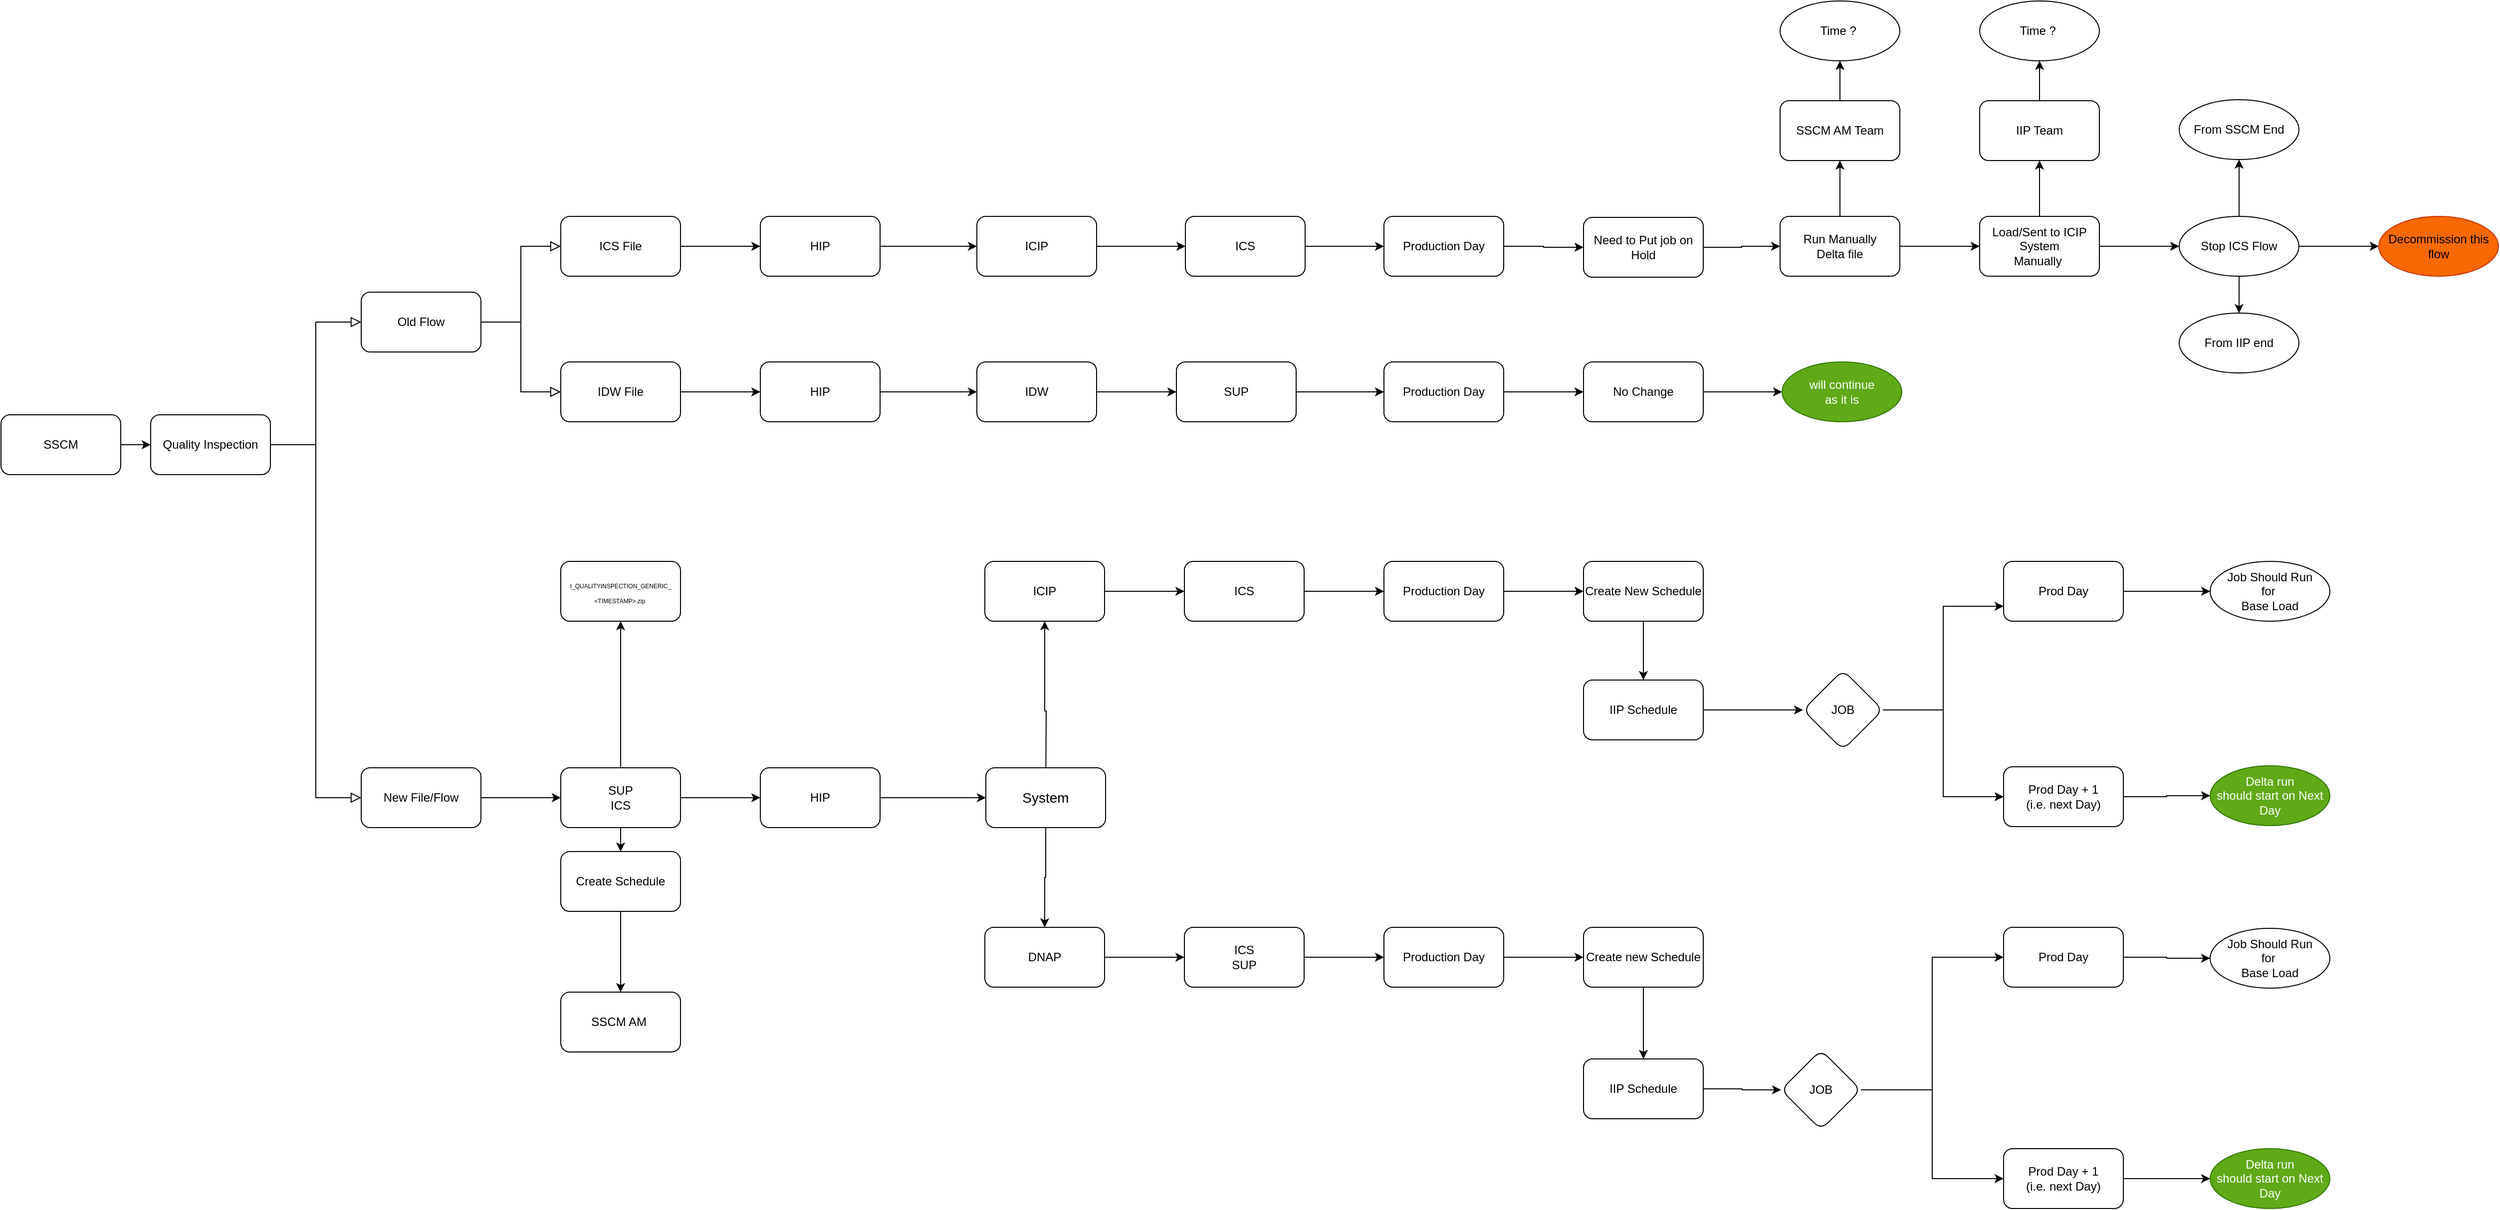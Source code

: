 <mxfile version="20.2.7" type="github" pages="3">
  <diagram id="C5RBs43oDa-KdzZeNtuy" name="Quality_inspection">
    <mxGraphModel dx="3128" dy="1872" grid="1" gridSize="10" guides="1" tooltips="1" connect="1" arrows="1" fold="1" page="1" pageScale="1" pageWidth="3300" pageHeight="4681" math="0" shadow="0">
      <root>
        <mxCell id="WIyWlLk6GJQsqaUBKTNV-0" />
        <mxCell id="WIyWlLk6GJQsqaUBKTNV-1" parent="WIyWlLk6GJQsqaUBKTNV-0" />
        <mxCell id="WIyWlLk6GJQsqaUBKTNV-2" value="" style="rounded=0;html=1;jettySize=auto;orthogonalLoop=1;fontSize=11;endArrow=block;endFill=0;endSize=8;strokeWidth=1;shadow=0;labelBackgroundColor=none;edgeStyle=orthogonalEdgeStyle;entryX=0;entryY=0.5;entryDx=0;entryDy=0;exitX=1;exitY=0.5;exitDx=0;exitDy=0;" parent="WIyWlLk6GJQsqaUBKTNV-1" source="Ds7rXdiiASAdY5Jr4DOG-14" target="Ds7rXdiiASAdY5Jr4DOG-3" edge="1">
          <mxGeometry relative="1" as="geometry">
            <mxPoint x="586" y="447" as="sourcePoint" />
            <mxPoint x="626" y="372" as="targetPoint" />
          </mxGeometry>
        </mxCell>
        <mxCell id="WIyWlLk6GJQsqaUBKTNV-3" value="SSCM" style="rounded=1;whiteSpace=wrap;html=1;fontSize=12;glass=0;strokeWidth=1;shadow=0;" parent="WIyWlLk6GJQsqaUBKTNV-1" vertex="1">
          <mxGeometry x="286" y="525" width="120" height="60" as="geometry" />
        </mxCell>
        <mxCell id="Ds7rXdiiASAdY5Jr4DOG-0" value="" style="rounded=0;html=1;jettySize=auto;orthogonalLoop=1;fontSize=11;endArrow=block;endFill=0;endSize=8;strokeWidth=1;shadow=0;labelBackgroundColor=none;edgeStyle=orthogonalEdgeStyle;entryX=0;entryY=0.5;entryDx=0;entryDy=0;exitX=1;exitY=0.5;exitDx=0;exitDy=0;" parent="WIyWlLk6GJQsqaUBKTNV-1" source="Ds7rXdiiASAdY5Jr4DOG-8" target="Ds7rXdiiASAdY5Jr4DOG-14" edge="1">
          <mxGeometry relative="1" as="geometry">
            <mxPoint x="586" y="500" as="sourcePoint" />
            <mxPoint x="626" y="570" as="targetPoint" />
          </mxGeometry>
        </mxCell>
        <mxCell id="Ds7rXdiiASAdY5Jr4DOG-11" style="edgeStyle=orthogonalEdgeStyle;rounded=0;orthogonalLoop=1;jettySize=auto;html=1;exitX=1;exitY=0.5;exitDx=0;exitDy=0;entryX=0;entryY=0.5;entryDx=0;entryDy=0;" parent="WIyWlLk6GJQsqaUBKTNV-1" source="Ds7rXdiiASAdY5Jr4DOG-125" target="Ds7rXdiiASAdY5Jr4DOG-19" edge="1">
          <mxGeometry relative="1" as="geometry">
            <mxPoint x="1251" y="502" as="targetPoint" />
          </mxGeometry>
        </mxCell>
        <mxCell id="Ds7rXdiiASAdY5Jr4DOG-126" value="" style="edgeStyle=orthogonalEdgeStyle;rounded=0;orthogonalLoop=1;jettySize=auto;html=1;fontSize=6;" parent="WIyWlLk6GJQsqaUBKTNV-1" source="Ds7rXdiiASAdY5Jr4DOG-1" target="Ds7rXdiiASAdY5Jr4DOG-125" edge="1">
          <mxGeometry relative="1" as="geometry" />
        </mxCell>
        <mxCell id="Ds7rXdiiASAdY5Jr4DOG-1" value="IDW File" style="rounded=1;whiteSpace=wrap;html=1;" parent="WIyWlLk6GJQsqaUBKTNV-1" vertex="1">
          <mxGeometry x="847" y="472" width="120" height="60" as="geometry" />
        </mxCell>
        <mxCell id="Ds7rXdiiASAdY5Jr4DOG-124" value="" style="edgeStyle=orthogonalEdgeStyle;rounded=0;orthogonalLoop=1;jettySize=auto;html=1;fontSize=6;" parent="WIyWlLk6GJQsqaUBKTNV-1" source="Ds7rXdiiASAdY5Jr4DOG-3" target="Ds7rXdiiASAdY5Jr4DOG-123" edge="1">
          <mxGeometry relative="1" as="geometry" />
        </mxCell>
        <mxCell id="Ds7rXdiiASAdY5Jr4DOG-3" value="ICS File" style="rounded=1;whiteSpace=wrap;html=1;" parent="WIyWlLk6GJQsqaUBKTNV-1" vertex="1">
          <mxGeometry x="847" y="326" width="120" height="60" as="geometry" />
        </mxCell>
        <mxCell id="Ds7rXdiiASAdY5Jr4DOG-5" value="" style="rounded=0;html=1;jettySize=auto;orthogonalLoop=1;fontSize=11;endArrow=block;endFill=0;endSize=8;strokeWidth=1;shadow=0;labelBackgroundColor=none;edgeStyle=orthogonalEdgeStyle;entryX=0;entryY=0.5;entryDx=0;entryDy=0;exitX=1;exitY=0.5;exitDx=0;exitDy=0;" parent="WIyWlLk6GJQsqaUBKTNV-1" source="Ds7rXdiiASAdY5Jr4DOG-8" target="Ds7rXdiiASAdY5Jr4DOG-6" edge="1">
          <mxGeometry relative="1" as="geometry">
            <mxPoint x="586" y="500" as="sourcePoint" />
            <mxPoint x="634" y="710" as="targetPoint" />
          </mxGeometry>
        </mxCell>
        <mxCell id="Ds7rXdiiASAdY5Jr4DOG-57" value="" style="edgeStyle=orthogonalEdgeStyle;rounded=0;orthogonalLoop=1;jettySize=auto;html=1;exitX=0.5;exitY=0;exitDx=0;exitDy=0;" parent="WIyWlLk6GJQsqaUBKTNV-1" source="Ds7rXdiiASAdY5Jr4DOG-58" target="Ds7rXdiiASAdY5Jr4DOG-56" edge="1">
          <mxGeometry relative="1" as="geometry" />
        </mxCell>
        <mxCell id="Ds7rXdiiASAdY5Jr4DOG-59" value="" style="edgeStyle=orthogonalEdgeStyle;rounded=0;orthogonalLoop=1;jettySize=auto;html=1;fontSize=6;" parent="WIyWlLk6GJQsqaUBKTNV-1" source="Ds7rXdiiASAdY5Jr4DOG-6" target="Ds7rXdiiASAdY5Jr4DOG-58" edge="1">
          <mxGeometry relative="1" as="geometry" />
        </mxCell>
        <mxCell id="Ds7rXdiiASAdY5Jr4DOG-6" value="New File/Flow" style="rounded=1;whiteSpace=wrap;html=1;" parent="WIyWlLk6GJQsqaUBKTNV-1" vertex="1">
          <mxGeometry x="647" y="879" width="120" height="60" as="geometry" />
        </mxCell>
        <mxCell id="Ds7rXdiiASAdY5Jr4DOG-8" value="Quality Inspection" style="rounded=1;whiteSpace=wrap;html=1;fontSize=12;glass=0;strokeWidth=1;shadow=0;" parent="WIyWlLk6GJQsqaUBKTNV-1" vertex="1">
          <mxGeometry x="436" y="525" width="120" height="60" as="geometry" />
        </mxCell>
        <mxCell id="Ds7rXdiiASAdY5Jr4DOG-12" value="" style="endArrow=classic;html=1;rounded=0;exitX=1;exitY=0.5;exitDx=0;exitDy=0;entryX=0;entryY=0.5;entryDx=0;entryDy=0;" parent="WIyWlLk6GJQsqaUBKTNV-1" source="Ds7rXdiiASAdY5Jr4DOG-123" target="Ds7rXdiiASAdY5Jr4DOG-16" edge="1">
          <mxGeometry width="50" height="50" relative="1" as="geometry">
            <mxPoint x="1194" y="450" as="sourcePoint" />
            <mxPoint x="1254" y="356" as="targetPoint" />
          </mxGeometry>
        </mxCell>
        <mxCell id="Ds7rXdiiASAdY5Jr4DOG-13" value="" style="endArrow=classic;html=1;rounded=0;exitX=1;exitY=0.5;exitDx=0;exitDy=0;entryX=0;entryY=0.5;entryDx=0;entryDy=0;" parent="WIyWlLk6GJQsqaUBKTNV-1" source="WIyWlLk6GJQsqaUBKTNV-3" target="Ds7rXdiiASAdY5Jr4DOG-8" edge="1">
          <mxGeometry width="50" height="50" relative="1" as="geometry">
            <mxPoint x="406" y="579" as="sourcePoint" />
            <mxPoint x="836" y="453" as="targetPoint" />
          </mxGeometry>
        </mxCell>
        <mxCell id="Ds7rXdiiASAdY5Jr4DOG-14" value="Old Flow" style="rounded=1;whiteSpace=wrap;html=1;" parent="WIyWlLk6GJQsqaUBKTNV-1" vertex="1">
          <mxGeometry x="647" y="402" width="120" height="60" as="geometry" />
        </mxCell>
        <mxCell id="Ds7rXdiiASAdY5Jr4DOG-15" value="" style="rounded=0;html=1;jettySize=auto;orthogonalLoop=1;fontSize=11;endArrow=block;endFill=0;endSize=8;strokeWidth=1;shadow=0;labelBackgroundColor=none;edgeStyle=orthogonalEdgeStyle;entryX=0;entryY=0.5;entryDx=0;entryDy=0;exitX=1;exitY=0.5;exitDx=0;exitDy=0;" parent="WIyWlLk6GJQsqaUBKTNV-1" source="Ds7rXdiiASAdY5Jr4DOG-14" target="Ds7rXdiiASAdY5Jr4DOG-1" edge="1">
          <mxGeometry relative="1" as="geometry">
            <mxPoint x="746" y="442" as="sourcePoint" />
            <mxPoint x="827" y="392" as="targetPoint" />
          </mxGeometry>
        </mxCell>
        <mxCell id="Ds7rXdiiASAdY5Jr4DOG-23" style="edgeStyle=orthogonalEdgeStyle;rounded=0;orthogonalLoop=1;jettySize=auto;html=1;exitX=1;exitY=0.5;exitDx=0;exitDy=0;entryX=0;entryY=0.5;entryDx=0;entryDy=0;" parent="WIyWlLk6GJQsqaUBKTNV-1" source="Ds7rXdiiASAdY5Jr4DOG-16" target="Ds7rXdiiASAdY5Jr4DOG-20" edge="1">
          <mxGeometry relative="1" as="geometry" />
        </mxCell>
        <mxCell id="Ds7rXdiiASAdY5Jr4DOG-16" value="ICIP" style="rounded=1;whiteSpace=wrap;html=1;" parent="WIyWlLk6GJQsqaUBKTNV-1" vertex="1">
          <mxGeometry x="1264" y="326" width="120" height="60" as="geometry" />
        </mxCell>
        <mxCell id="Ds7rXdiiASAdY5Jr4DOG-49" value="" style="edgeStyle=orthogonalEdgeStyle;rounded=0;orthogonalLoop=1;jettySize=auto;html=1;" parent="WIyWlLk6GJQsqaUBKTNV-1" source="Ds7rXdiiASAdY5Jr4DOG-19" target="Ds7rXdiiASAdY5Jr4DOG-48" edge="1">
          <mxGeometry relative="1" as="geometry" />
        </mxCell>
        <mxCell id="Ds7rXdiiASAdY5Jr4DOG-19" value="IDW" style="rounded=1;whiteSpace=wrap;html=1;" parent="WIyWlLk6GJQsqaUBKTNV-1" vertex="1">
          <mxGeometry x="1264" y="472" width="120" height="60" as="geometry" />
        </mxCell>
        <mxCell id="Ds7rXdiiASAdY5Jr4DOG-24" style="edgeStyle=orthogonalEdgeStyle;rounded=0;orthogonalLoop=1;jettySize=auto;html=1;exitX=1;exitY=0.5;exitDx=0;exitDy=0;" parent="WIyWlLk6GJQsqaUBKTNV-1" source="Ds7rXdiiASAdY5Jr4DOG-90" target="Ds7rXdiiASAdY5Jr4DOG-26" edge="1">
          <mxGeometry relative="1" as="geometry">
            <mxPoint x="1672" y="355" as="targetPoint" />
          </mxGeometry>
        </mxCell>
        <mxCell id="Ds7rXdiiASAdY5Jr4DOG-89" value="" style="edgeStyle=orthogonalEdgeStyle;rounded=0;orthogonalLoop=1;jettySize=auto;html=1;fontSize=6;" parent="WIyWlLk6GJQsqaUBKTNV-1" source="Ds7rXdiiASAdY5Jr4DOG-20" target="Ds7rXdiiASAdY5Jr4DOG-88" edge="1">
          <mxGeometry relative="1" as="geometry" />
        </mxCell>
        <mxCell id="Ds7rXdiiASAdY5Jr4DOG-20" value="ICS" style="rounded=1;whiteSpace=wrap;html=1;" parent="WIyWlLk6GJQsqaUBKTNV-1" vertex="1">
          <mxGeometry x="1473" y="326" width="120" height="60" as="geometry" />
        </mxCell>
        <mxCell id="Ds7rXdiiASAdY5Jr4DOG-28" style="edgeStyle=orthogonalEdgeStyle;rounded=0;orthogonalLoop=1;jettySize=auto;html=1;" parent="WIyWlLk6GJQsqaUBKTNV-1" source="Ds7rXdiiASAdY5Jr4DOG-26" edge="1">
          <mxGeometry relative="1" as="geometry">
            <mxPoint x="2129" y="260" as="targetPoint" />
          </mxGeometry>
        </mxCell>
        <mxCell id="Ds7rXdiiASAdY5Jr4DOG-32" value="" style="edgeStyle=orthogonalEdgeStyle;rounded=0;orthogonalLoop=1;jettySize=auto;html=1;" parent="WIyWlLk6GJQsqaUBKTNV-1" source="Ds7rXdiiASAdY5Jr4DOG-26" target="Ds7rXdiiASAdY5Jr4DOG-31" edge="1">
          <mxGeometry relative="1" as="geometry" />
        </mxCell>
        <mxCell id="Ds7rXdiiASAdY5Jr4DOG-34" value="" style="edgeStyle=orthogonalEdgeStyle;rounded=0;orthogonalLoop=1;jettySize=auto;html=1;" parent="WIyWlLk6GJQsqaUBKTNV-1" source="Ds7rXdiiASAdY5Jr4DOG-26" target="Ds7rXdiiASAdY5Jr4DOG-33" edge="1">
          <mxGeometry relative="1" as="geometry" />
        </mxCell>
        <mxCell id="Ds7rXdiiASAdY5Jr4DOG-26" value="Run Manually&lt;br&gt;Delta file" style="rounded=1;whiteSpace=wrap;html=1;" parent="WIyWlLk6GJQsqaUBKTNV-1" vertex="1">
          <mxGeometry x="2069" y="326" width="120" height="60" as="geometry" />
        </mxCell>
        <mxCell id="Ds7rXdiiASAdY5Jr4DOG-27" value="" style="endArrow=classic;html=1;rounded=0;exitX=1;exitY=0.5;exitDx=0;exitDy=0;" parent="WIyWlLk6GJQsqaUBKTNV-1" source="Ds7rXdiiASAdY5Jr4DOG-26" edge="1">
          <mxGeometry width="50" height="50" relative="1" as="geometry">
            <mxPoint x="2208" y="520" as="sourcePoint" />
            <mxPoint x="2288" y="356" as="targetPoint" />
          </mxGeometry>
        </mxCell>
        <mxCell id="Ds7rXdiiASAdY5Jr4DOG-55" value="" style="edgeStyle=orthogonalEdgeStyle;rounded=0;orthogonalLoop=1;jettySize=auto;html=1;" parent="WIyWlLk6GJQsqaUBKTNV-1" source="Ds7rXdiiASAdY5Jr4DOG-31" target="Ds7rXdiiASAdY5Jr4DOG-54" edge="1">
          <mxGeometry relative="1" as="geometry" />
        </mxCell>
        <mxCell id="Ds7rXdiiASAdY5Jr4DOG-31" value="SSCM AM Team" style="whiteSpace=wrap;html=1;rounded=1;" parent="WIyWlLk6GJQsqaUBKTNV-1" vertex="1">
          <mxGeometry x="2069" y="210" width="120" height="60" as="geometry" />
        </mxCell>
        <mxCell id="Ds7rXdiiASAdY5Jr4DOG-38" value="" style="edgeStyle=orthogonalEdgeStyle;rounded=0;orthogonalLoop=1;jettySize=auto;html=1;" parent="WIyWlLk6GJQsqaUBKTNV-1" source="Ds7rXdiiASAdY5Jr4DOG-33" target="Ds7rXdiiASAdY5Jr4DOG-37" edge="1">
          <mxGeometry relative="1" as="geometry" />
        </mxCell>
        <mxCell id="Ds7rXdiiASAdY5Jr4DOG-41" value="" style="edgeStyle=orthogonalEdgeStyle;rounded=0;orthogonalLoop=1;jettySize=auto;html=1;" parent="WIyWlLk6GJQsqaUBKTNV-1" source="Ds7rXdiiASAdY5Jr4DOG-33" target="Ds7rXdiiASAdY5Jr4DOG-40" edge="1">
          <mxGeometry relative="1" as="geometry" />
        </mxCell>
        <mxCell id="Ds7rXdiiASAdY5Jr4DOG-33" value="Load/Sent to ICIP System&lt;br&gt;Manually&amp;nbsp;" style="whiteSpace=wrap;html=1;rounded=1;" parent="WIyWlLk6GJQsqaUBKTNV-1" vertex="1">
          <mxGeometry x="2269" y="326" width="120" height="60" as="geometry" />
        </mxCell>
        <mxCell id="Ds7rXdiiASAdY5Jr4DOG-53" value="" style="edgeStyle=orthogonalEdgeStyle;rounded=0;orthogonalLoop=1;jettySize=auto;html=1;" parent="WIyWlLk6GJQsqaUBKTNV-1" source="Ds7rXdiiASAdY5Jr4DOG-37" target="Ds7rXdiiASAdY5Jr4DOG-52" edge="1">
          <mxGeometry relative="1" as="geometry" />
        </mxCell>
        <mxCell id="Ds7rXdiiASAdY5Jr4DOG-37" value="IIP Team" style="whiteSpace=wrap;html=1;rounded=1;" parent="WIyWlLk6GJQsqaUBKTNV-1" vertex="1">
          <mxGeometry x="2269" y="210" width="120" height="60" as="geometry" />
        </mxCell>
        <mxCell id="Ds7rXdiiASAdY5Jr4DOG-43" value="" style="edgeStyle=orthogonalEdgeStyle;rounded=0;orthogonalLoop=1;jettySize=auto;html=1;" parent="WIyWlLk6GJQsqaUBKTNV-1" source="Ds7rXdiiASAdY5Jr4DOG-40" target="Ds7rXdiiASAdY5Jr4DOG-42" edge="1">
          <mxGeometry relative="1" as="geometry" />
        </mxCell>
        <mxCell id="Ds7rXdiiASAdY5Jr4DOG-45" value="" style="edgeStyle=orthogonalEdgeStyle;rounded=0;orthogonalLoop=1;jettySize=auto;html=1;" parent="WIyWlLk6GJQsqaUBKTNV-1" source="Ds7rXdiiASAdY5Jr4DOG-40" target="Ds7rXdiiASAdY5Jr4DOG-44" edge="1">
          <mxGeometry relative="1" as="geometry" />
        </mxCell>
        <mxCell id="Ds7rXdiiASAdY5Jr4DOG-47" value="" style="edgeStyle=orthogonalEdgeStyle;rounded=0;orthogonalLoop=1;jettySize=auto;html=1;" parent="WIyWlLk6GJQsqaUBKTNV-1" source="Ds7rXdiiASAdY5Jr4DOG-40" target="Ds7rXdiiASAdY5Jr4DOG-46" edge="1">
          <mxGeometry relative="1" as="geometry" />
        </mxCell>
        <mxCell id="Ds7rXdiiASAdY5Jr4DOG-40" value="Stop ICS Flow" style="ellipse;whiteSpace=wrap;html=1;rounded=1;" parent="WIyWlLk6GJQsqaUBKTNV-1" vertex="1">
          <mxGeometry x="2469" y="326" width="120" height="60" as="geometry" />
        </mxCell>
        <mxCell id="Ds7rXdiiASAdY5Jr4DOG-42" value="From IIP end" style="ellipse;whiteSpace=wrap;html=1;rounded=1;" parent="WIyWlLk6GJQsqaUBKTNV-1" vertex="1">
          <mxGeometry x="2469" y="423" width="120" height="60" as="geometry" />
        </mxCell>
        <mxCell id="Ds7rXdiiASAdY5Jr4DOG-44" value="From SSCM End" style="ellipse;whiteSpace=wrap;html=1;rounded=1;" parent="WIyWlLk6GJQsqaUBKTNV-1" vertex="1">
          <mxGeometry x="2469" y="209" width="120" height="60" as="geometry" />
        </mxCell>
        <mxCell id="Ds7rXdiiASAdY5Jr4DOG-46" value="Decommission this flow" style="ellipse;whiteSpace=wrap;html=1;rounded=1;fillColor=#fa6800;fontColor=#000000;strokeColor=#C73500;" parent="WIyWlLk6GJQsqaUBKTNV-1" vertex="1">
          <mxGeometry x="2669" y="326" width="120" height="60" as="geometry" />
        </mxCell>
        <mxCell id="Ds7rXdiiASAdY5Jr4DOG-51" value="" style="edgeStyle=orthogonalEdgeStyle;rounded=0;orthogonalLoop=1;jettySize=auto;html=1;exitX=1;exitY=0.5;exitDx=0;exitDy=0;" parent="WIyWlLk6GJQsqaUBKTNV-1" source="Ds7rXdiiASAdY5Jr4DOG-96" target="Ds7rXdiiASAdY5Jr4DOG-50" edge="1">
          <mxGeometry relative="1" as="geometry" />
        </mxCell>
        <mxCell id="Ds7rXdiiASAdY5Jr4DOG-95" value="" style="edgeStyle=orthogonalEdgeStyle;rounded=0;orthogonalLoop=1;jettySize=auto;html=1;fontSize=6;" parent="WIyWlLk6GJQsqaUBKTNV-1" source="Ds7rXdiiASAdY5Jr4DOG-48" target="Ds7rXdiiASAdY5Jr4DOG-94" edge="1">
          <mxGeometry relative="1" as="geometry" />
        </mxCell>
        <mxCell id="Ds7rXdiiASAdY5Jr4DOG-48" value="SUP" style="whiteSpace=wrap;html=1;rounded=1;" parent="WIyWlLk6GJQsqaUBKTNV-1" vertex="1">
          <mxGeometry x="1464" y="472" width="120" height="60" as="geometry" />
        </mxCell>
        <mxCell id="Ds7rXdiiASAdY5Jr4DOG-50" value="will continue &lt;br&gt;as it is" style="ellipse;whiteSpace=wrap;html=1;rounded=1;fillColor=#60a917;fontColor=#ffffff;strokeColor=#2D7600;" parent="WIyWlLk6GJQsqaUBKTNV-1" vertex="1">
          <mxGeometry x="2071" y="472" width="120" height="60" as="geometry" />
        </mxCell>
        <mxCell id="Ds7rXdiiASAdY5Jr4DOG-52" value="Time ?&amp;nbsp;" style="ellipse;whiteSpace=wrap;html=1;rounded=1;" parent="WIyWlLk6GJQsqaUBKTNV-1" vertex="1">
          <mxGeometry x="2269" y="110" width="120" height="60" as="geometry" />
        </mxCell>
        <mxCell id="Ds7rXdiiASAdY5Jr4DOG-54" value="Time ?&amp;nbsp;" style="ellipse;whiteSpace=wrap;html=1;rounded=1;" parent="WIyWlLk6GJQsqaUBKTNV-1" vertex="1">
          <mxGeometry x="2069" y="110" width="120" height="60" as="geometry" />
        </mxCell>
        <mxCell id="Ds7rXdiiASAdY5Jr4DOG-56" value="&lt;span&gt;&lt;font style=&quot;font-size: 6px;&quot;&gt;I_QUALITYINSPECTION_GENERIC_&lt;br&gt;&amp;lt;TIMESTAMP&amp;gt;.zip&amp;nbsp;&lt;/font&gt;&lt;/span&gt;" style="whiteSpace=wrap;html=1;rounded=1;" parent="WIyWlLk6GJQsqaUBKTNV-1" vertex="1">
          <mxGeometry x="847" y="672" width="120" height="60" as="geometry" />
        </mxCell>
        <mxCell id="Ds7rXdiiASAdY5Jr4DOG-63" value="" style="edgeStyle=orthogonalEdgeStyle;rounded=0;orthogonalLoop=1;jettySize=auto;html=1;fontSize=6;exitX=1;exitY=0.5;exitDx=0;exitDy=0;entryX=0;entryY=0.5;entryDx=0;entryDy=0;" parent="WIyWlLk6GJQsqaUBKTNV-1" source="Ds7rXdiiASAdY5Jr4DOG-127" target="Ds7rXdiiASAdY5Jr4DOG-129" edge="1">
          <mxGeometry relative="1" as="geometry">
            <mxPoint x="1293.067" y="910.067" as="targetPoint" />
          </mxGeometry>
        </mxCell>
        <mxCell id="Ds7rXdiiASAdY5Jr4DOG-128" value="" style="edgeStyle=orthogonalEdgeStyle;rounded=0;orthogonalLoop=1;jettySize=auto;html=1;fontSize=6;" parent="WIyWlLk6GJQsqaUBKTNV-1" source="Ds7rXdiiASAdY5Jr4DOG-58" target="Ds7rXdiiASAdY5Jr4DOG-127" edge="1">
          <mxGeometry relative="1" as="geometry" />
        </mxCell>
        <mxCell id="CM296S6hJZvwlvlU79p7-1" value="" style="edgeStyle=orthogonalEdgeStyle;rounded=0;orthogonalLoop=1;jettySize=auto;html=1;" parent="WIyWlLk6GJQsqaUBKTNV-1" source="Ds7rXdiiASAdY5Jr4DOG-58" target="CM296S6hJZvwlvlU79p7-0" edge="1">
          <mxGeometry relative="1" as="geometry" />
        </mxCell>
        <mxCell id="Ds7rXdiiASAdY5Jr4DOG-58" value="SUP&lt;br&gt;ICS" style="whiteSpace=wrap;html=1;rounded=1;" parent="WIyWlLk6GJQsqaUBKTNV-1" vertex="1">
          <mxGeometry x="847" y="879" width="120" height="60" as="geometry" />
        </mxCell>
        <mxCell id="Ds7rXdiiASAdY5Jr4DOG-65" value="" style="edgeStyle=orthogonalEdgeStyle;rounded=0;orthogonalLoop=1;jettySize=auto;html=1;fontSize=6;exitX=0.5;exitY=0;exitDx=0;exitDy=0;" parent="WIyWlLk6GJQsqaUBKTNV-1" target="Ds7rXdiiASAdY5Jr4DOG-64" edge="1">
          <mxGeometry relative="1" as="geometry">
            <mxPoint x="1333" y="912" as="sourcePoint" />
          </mxGeometry>
        </mxCell>
        <mxCell id="Ds7rXdiiASAdY5Jr4DOG-67" value="" style="edgeStyle=orthogonalEdgeStyle;rounded=0;orthogonalLoop=1;jettySize=auto;html=1;fontSize=6;exitX=0.5;exitY=1;exitDx=0;exitDy=0;" parent="WIyWlLk6GJQsqaUBKTNV-1" source="Ds7rXdiiASAdY5Jr4DOG-129" target="Ds7rXdiiASAdY5Jr4DOG-66" edge="1">
          <mxGeometry relative="1" as="geometry">
            <mxPoint x="1333.067" y="949.933" as="sourcePoint" />
          </mxGeometry>
        </mxCell>
        <mxCell id="Ds7rXdiiASAdY5Jr4DOG-71" value="" style="edgeStyle=orthogonalEdgeStyle;rounded=0;orthogonalLoop=1;jettySize=auto;html=1;fontSize=6;" parent="WIyWlLk6GJQsqaUBKTNV-1" source="Ds7rXdiiASAdY5Jr4DOG-64" target="Ds7rXdiiASAdY5Jr4DOG-70" edge="1">
          <mxGeometry relative="1" as="geometry" />
        </mxCell>
        <mxCell id="Ds7rXdiiASAdY5Jr4DOG-64" value="ICIP" style="whiteSpace=wrap;html=1;rounded=1;" parent="WIyWlLk6GJQsqaUBKTNV-1" vertex="1">
          <mxGeometry x="1272" y="672" width="120" height="60" as="geometry" />
        </mxCell>
        <mxCell id="Ds7rXdiiASAdY5Jr4DOG-69" value="" style="edgeStyle=orthogonalEdgeStyle;rounded=0;orthogonalLoop=1;jettySize=auto;html=1;fontSize=6;" parent="WIyWlLk6GJQsqaUBKTNV-1" source="Ds7rXdiiASAdY5Jr4DOG-66" target="Ds7rXdiiASAdY5Jr4DOG-68" edge="1">
          <mxGeometry relative="1" as="geometry" />
        </mxCell>
        <mxCell id="Ds7rXdiiASAdY5Jr4DOG-66" value="DNAP" style="whiteSpace=wrap;html=1;rounded=1;" parent="WIyWlLk6GJQsqaUBKTNV-1" vertex="1">
          <mxGeometry x="1272" y="1039" width="120" height="60" as="geometry" />
        </mxCell>
        <mxCell id="Ds7rXdiiASAdY5Jr4DOG-73" value="" style="edgeStyle=orthogonalEdgeStyle;rounded=0;orthogonalLoop=1;jettySize=auto;html=1;fontSize=6;" parent="WIyWlLk6GJQsqaUBKTNV-1" source="Ds7rXdiiASAdY5Jr4DOG-68" target="Ds7rXdiiASAdY5Jr4DOG-72" edge="1">
          <mxGeometry relative="1" as="geometry" />
        </mxCell>
        <mxCell id="Ds7rXdiiASAdY5Jr4DOG-68" value="ICS&lt;br&gt;SUP" style="whiteSpace=wrap;html=1;rounded=1;" parent="WIyWlLk6GJQsqaUBKTNV-1" vertex="1">
          <mxGeometry x="1472" y="1039" width="120" height="60" as="geometry" />
        </mxCell>
        <mxCell id="Ds7rXdiiASAdY5Jr4DOG-75" value="" style="edgeStyle=orthogonalEdgeStyle;rounded=0;orthogonalLoop=1;jettySize=auto;html=1;fontSize=6;" parent="WIyWlLk6GJQsqaUBKTNV-1" source="Ds7rXdiiASAdY5Jr4DOG-70" target="Ds7rXdiiASAdY5Jr4DOG-74" edge="1">
          <mxGeometry relative="1" as="geometry" />
        </mxCell>
        <mxCell id="Ds7rXdiiASAdY5Jr4DOG-70" value="ICS" style="whiteSpace=wrap;html=1;rounded=1;" parent="WIyWlLk6GJQsqaUBKTNV-1" vertex="1">
          <mxGeometry x="1472" y="672" width="120" height="60" as="geometry" />
        </mxCell>
        <mxCell id="CM296S6hJZvwlvlU79p7-7" value="" style="edgeStyle=orthogonalEdgeStyle;rounded=0;orthogonalLoop=1;jettySize=auto;html=1;" parent="WIyWlLk6GJQsqaUBKTNV-1" source="Ds7rXdiiASAdY5Jr4DOG-72" target="CM296S6hJZvwlvlU79p7-6" edge="1">
          <mxGeometry relative="1" as="geometry" />
        </mxCell>
        <mxCell id="Ds7rXdiiASAdY5Jr4DOG-72" value="Production Day" style="whiteSpace=wrap;html=1;rounded=1;" parent="WIyWlLk6GJQsqaUBKTNV-1" vertex="1">
          <mxGeometry x="1672" y="1039" width="120" height="60" as="geometry" />
        </mxCell>
        <mxCell id="Ds7rXdiiASAdY5Jr4DOG-77" value="" style="edgeStyle=orthogonalEdgeStyle;rounded=0;orthogonalLoop=1;jettySize=auto;html=1;fontSize=6;" parent="WIyWlLk6GJQsqaUBKTNV-1" source="Ds7rXdiiASAdY5Jr4DOG-74" target="Ds7rXdiiASAdY5Jr4DOG-76" edge="1">
          <mxGeometry relative="1" as="geometry" />
        </mxCell>
        <mxCell id="Ds7rXdiiASAdY5Jr4DOG-74" value="Production Day" style="whiteSpace=wrap;html=1;rounded=1;" parent="WIyWlLk6GJQsqaUBKTNV-1" vertex="1">
          <mxGeometry x="1672" y="672" width="120" height="60" as="geometry" />
        </mxCell>
        <mxCell id="Ds7rXdiiASAdY5Jr4DOG-83" value="" style="edgeStyle=orthogonalEdgeStyle;rounded=0;orthogonalLoop=1;jettySize=auto;html=1;fontSize=6;" parent="WIyWlLk6GJQsqaUBKTNV-1" source="Ds7rXdiiASAdY5Jr4DOG-76" target="Ds7rXdiiASAdY5Jr4DOG-82" edge="1">
          <mxGeometry relative="1" as="geometry" />
        </mxCell>
        <mxCell id="Ds7rXdiiASAdY5Jr4DOG-76" value="Create New Schedule" style="whiteSpace=wrap;html=1;rounded=1;" parent="WIyWlLk6GJQsqaUBKTNV-1" vertex="1">
          <mxGeometry x="1872" y="672" width="120" height="60" as="geometry" />
        </mxCell>
        <mxCell id="Ds7rXdiiASAdY5Jr4DOG-113" value="" style="edgeStyle=orthogonalEdgeStyle;rounded=0;orthogonalLoop=1;jettySize=auto;html=1;fontSize=6;entryX=0;entryY=0.5;entryDx=0;entryDy=0;" parent="WIyWlLk6GJQsqaUBKTNV-1" source="Ds7rXdiiASAdY5Jr4DOG-78" target="Ds7rXdiiASAdY5Jr4DOG-116" edge="1">
          <mxGeometry relative="1" as="geometry">
            <mxPoint x="2072" y="1201" as="targetPoint" />
          </mxGeometry>
        </mxCell>
        <mxCell id="Ds7rXdiiASAdY5Jr4DOG-78" value="IIP Schedule" style="whiteSpace=wrap;html=1;rounded=1;" parent="WIyWlLk6GJQsqaUBKTNV-1" vertex="1">
          <mxGeometry x="1872" y="1171" width="120" height="60" as="geometry" />
        </mxCell>
        <mxCell id="Ds7rXdiiASAdY5Jr4DOG-99" value="" style="edgeStyle=orthogonalEdgeStyle;rounded=0;orthogonalLoop=1;jettySize=auto;html=1;fontSize=6;" parent="WIyWlLk6GJQsqaUBKTNV-1" source="Ds7rXdiiASAdY5Jr4DOG-82" target="Ds7rXdiiASAdY5Jr4DOG-98" edge="1">
          <mxGeometry relative="1" as="geometry" />
        </mxCell>
        <mxCell id="Ds7rXdiiASAdY5Jr4DOG-82" value="IIP Schedule" style="whiteSpace=wrap;html=1;rounded=1;" parent="WIyWlLk6GJQsqaUBKTNV-1" vertex="1">
          <mxGeometry x="1872" y="791" width="120" height="60" as="geometry" />
        </mxCell>
        <mxCell id="Ds7rXdiiASAdY5Jr4DOG-91" value="" style="edgeStyle=orthogonalEdgeStyle;rounded=0;orthogonalLoop=1;jettySize=auto;html=1;fontSize=6;" parent="WIyWlLk6GJQsqaUBKTNV-1" source="Ds7rXdiiASAdY5Jr4DOG-88" target="Ds7rXdiiASAdY5Jr4DOG-90" edge="1">
          <mxGeometry relative="1" as="geometry" />
        </mxCell>
        <mxCell id="Ds7rXdiiASAdY5Jr4DOG-88" value="Production Day" style="whiteSpace=wrap;html=1;rounded=1;" parent="WIyWlLk6GJQsqaUBKTNV-1" vertex="1">
          <mxGeometry x="1672" y="326" width="120" height="60" as="geometry" />
        </mxCell>
        <mxCell id="Ds7rXdiiASAdY5Jr4DOG-90" value="Need to Put job on Hold" style="whiteSpace=wrap;html=1;rounded=1;" parent="WIyWlLk6GJQsqaUBKTNV-1" vertex="1">
          <mxGeometry x="1872" y="327" width="120" height="60" as="geometry" />
        </mxCell>
        <mxCell id="Ds7rXdiiASAdY5Jr4DOG-97" value="" style="edgeStyle=orthogonalEdgeStyle;rounded=0;orthogonalLoop=1;jettySize=auto;html=1;fontSize=6;" parent="WIyWlLk6GJQsqaUBKTNV-1" source="Ds7rXdiiASAdY5Jr4DOG-94" target="Ds7rXdiiASAdY5Jr4DOG-96" edge="1">
          <mxGeometry relative="1" as="geometry" />
        </mxCell>
        <mxCell id="Ds7rXdiiASAdY5Jr4DOG-94" value="Production Day" style="whiteSpace=wrap;html=1;rounded=1;" parent="WIyWlLk6GJQsqaUBKTNV-1" vertex="1">
          <mxGeometry x="1672" y="472" width="120" height="60" as="geometry" />
        </mxCell>
        <mxCell id="Ds7rXdiiASAdY5Jr4DOG-96" value="No Change" style="whiteSpace=wrap;html=1;rounded=1;" parent="WIyWlLk6GJQsqaUBKTNV-1" vertex="1">
          <mxGeometry x="1872" y="472" width="120" height="60" as="geometry" />
        </mxCell>
        <mxCell id="Ds7rXdiiASAdY5Jr4DOG-101" value="" style="edgeStyle=orthogonalEdgeStyle;rounded=0;orthogonalLoop=1;jettySize=auto;html=1;fontSize=6;entryX=0;entryY=0.75;entryDx=0;entryDy=0;" parent="WIyWlLk6GJQsqaUBKTNV-1" source="Ds7rXdiiASAdY5Jr4DOG-98" target="Ds7rXdiiASAdY5Jr4DOG-100" edge="1">
          <mxGeometry relative="1" as="geometry" />
        </mxCell>
        <mxCell id="Ds7rXdiiASAdY5Jr4DOG-103" value="" style="edgeStyle=orthogonalEdgeStyle;rounded=0;orthogonalLoop=1;jettySize=auto;html=1;fontSize=6;entryX=0;entryY=0.5;entryDx=0;entryDy=0;" parent="WIyWlLk6GJQsqaUBKTNV-1" source="Ds7rXdiiASAdY5Jr4DOG-98" target="Ds7rXdiiASAdY5Jr4DOG-102" edge="1">
          <mxGeometry relative="1" as="geometry">
            <mxPoint x="2293" y="910" as="targetPoint" />
          </mxGeometry>
        </mxCell>
        <mxCell id="Ds7rXdiiASAdY5Jr4DOG-98" value="JOB" style="rhombus;whiteSpace=wrap;html=1;rounded=1;" parent="WIyWlLk6GJQsqaUBKTNV-1" vertex="1">
          <mxGeometry x="2092" y="781" width="80" height="80" as="geometry" />
        </mxCell>
        <mxCell id="Ds7rXdiiASAdY5Jr4DOG-105" value="" style="edgeStyle=orthogonalEdgeStyle;rounded=0;orthogonalLoop=1;jettySize=auto;html=1;fontSize=6;entryX=0;entryY=0.5;entryDx=0;entryDy=0;" parent="WIyWlLk6GJQsqaUBKTNV-1" source="Ds7rXdiiASAdY5Jr4DOG-100" target="CM296S6hJZvwlvlU79p7-4" edge="1">
          <mxGeometry relative="1" as="geometry">
            <mxPoint x="2491" y="702" as="targetPoint" />
          </mxGeometry>
        </mxCell>
        <mxCell id="Ds7rXdiiASAdY5Jr4DOG-100" value="Prod Day" style="whiteSpace=wrap;html=1;rounded=1;" parent="WIyWlLk6GJQsqaUBKTNV-1" vertex="1">
          <mxGeometry x="2293" y="672" width="120" height="60" as="geometry" />
        </mxCell>
        <mxCell id="CM296S6hJZvwlvlU79p7-10" style="edgeStyle=orthogonalEdgeStyle;rounded=0;orthogonalLoop=1;jettySize=auto;html=1;exitX=1;exitY=0.5;exitDx=0;exitDy=0;entryX=0;entryY=0.5;entryDx=0;entryDy=0;" parent="WIyWlLk6GJQsqaUBKTNV-1" source="Ds7rXdiiASAdY5Jr4DOG-102" target="Ds7rXdiiASAdY5Jr4DOG-106" edge="1">
          <mxGeometry relative="1" as="geometry" />
        </mxCell>
        <mxCell id="Ds7rXdiiASAdY5Jr4DOG-102" value="Prod Day + 1&lt;br&gt;(i.e. next Day)" style="whiteSpace=wrap;html=1;rounded=1;" parent="WIyWlLk6GJQsqaUBKTNV-1" vertex="1">
          <mxGeometry x="2293" y="878" width="120" height="60" as="geometry" />
        </mxCell>
        <mxCell id="Ds7rXdiiASAdY5Jr4DOG-106" value="Delta run &lt;br&gt;should start on Next Day" style="ellipse;whiteSpace=wrap;html=1;rounded=1;fillColor=#60a917;fontColor=#ffffff;strokeColor=#2D7600;" parent="WIyWlLk6GJQsqaUBKTNV-1" vertex="1">
          <mxGeometry x="2500" y="877" width="120" height="60" as="geometry" />
        </mxCell>
        <mxCell id="Ds7rXdiiASAdY5Jr4DOG-114" value="" style="edgeStyle=orthogonalEdgeStyle;rounded=0;orthogonalLoop=1;jettySize=auto;html=1;fontSize=6;entryX=0;entryY=0.5;entryDx=0;entryDy=0;" parent="WIyWlLk6GJQsqaUBKTNV-1" source="Ds7rXdiiASAdY5Jr4DOG-116" target="Ds7rXdiiASAdY5Jr4DOG-118" edge="1">
          <mxGeometry relative="1" as="geometry">
            <mxPoint x="2293" y="1149" as="targetPoint" />
          </mxGeometry>
        </mxCell>
        <mxCell id="Ds7rXdiiASAdY5Jr4DOG-115" value="" style="edgeStyle=orthogonalEdgeStyle;rounded=0;orthogonalLoop=1;jettySize=auto;html=1;fontSize=6;entryX=0;entryY=0.5;entryDx=0;entryDy=0;" parent="WIyWlLk6GJQsqaUBKTNV-1" source="Ds7rXdiiASAdY5Jr4DOG-116" target="Ds7rXdiiASAdY5Jr4DOG-120" edge="1">
          <mxGeometry relative="1" as="geometry" />
        </mxCell>
        <mxCell id="Ds7rXdiiASAdY5Jr4DOG-116" value="JOB" style="rhombus;whiteSpace=wrap;html=1;rounded=1;" parent="WIyWlLk6GJQsqaUBKTNV-1" vertex="1">
          <mxGeometry x="2070" y="1162" width="80" height="80" as="geometry" />
        </mxCell>
        <mxCell id="CM296S6hJZvwlvlU79p7-9" style="edgeStyle=orthogonalEdgeStyle;rounded=0;orthogonalLoop=1;jettySize=auto;html=1;exitX=1;exitY=0.5;exitDx=0;exitDy=0;entryX=0;entryY=0.5;entryDx=0;entryDy=0;" parent="WIyWlLk6GJQsqaUBKTNV-1" source="Ds7rXdiiASAdY5Jr4DOG-118" target="Ds7rXdiiASAdY5Jr4DOG-121" edge="1">
          <mxGeometry relative="1" as="geometry" />
        </mxCell>
        <mxCell id="Ds7rXdiiASAdY5Jr4DOG-118" value="Prod Day" style="whiteSpace=wrap;html=1;rounded=1;" parent="WIyWlLk6GJQsqaUBKTNV-1" vertex="1">
          <mxGeometry x="2293" y="1039" width="120" height="60" as="geometry" />
        </mxCell>
        <mxCell id="Ds7rXdiiASAdY5Jr4DOG-119" value="" style="edgeStyle=orthogonalEdgeStyle;rounded=0;orthogonalLoop=1;jettySize=auto;html=1;fontSize=6;" parent="WIyWlLk6GJQsqaUBKTNV-1" source="Ds7rXdiiASAdY5Jr4DOG-120" target="Ds7rXdiiASAdY5Jr4DOG-122" edge="1">
          <mxGeometry relative="1" as="geometry" />
        </mxCell>
        <mxCell id="Ds7rXdiiASAdY5Jr4DOG-120" value="Prod Day + 1&lt;br&gt;(i.e. next Day)" style="whiteSpace=wrap;html=1;rounded=1;" parent="WIyWlLk6GJQsqaUBKTNV-1" vertex="1">
          <mxGeometry x="2293" y="1261" width="120" height="60" as="geometry" />
        </mxCell>
        <mxCell id="Ds7rXdiiASAdY5Jr4DOG-121" value="Job Should Run&lt;br&gt;for&amp;nbsp;&lt;br&gt;Base Load" style="ellipse;whiteSpace=wrap;html=1;rounded=1;" parent="WIyWlLk6GJQsqaUBKTNV-1" vertex="1">
          <mxGeometry x="2500" y="1040" width="120" height="60" as="geometry" />
        </mxCell>
        <mxCell id="Ds7rXdiiASAdY5Jr4DOG-122" value="Delta run &lt;br&gt;should start on Next Day" style="ellipse;whiteSpace=wrap;html=1;rounded=1;fillColor=#60a917;fontColor=#ffffff;strokeColor=#2D7600;" parent="WIyWlLk6GJQsqaUBKTNV-1" vertex="1">
          <mxGeometry x="2500" y="1261" width="120" height="60" as="geometry" />
        </mxCell>
        <mxCell id="Ds7rXdiiASAdY5Jr4DOG-123" value="HIP" style="whiteSpace=wrap;html=1;rounded=1;" parent="WIyWlLk6GJQsqaUBKTNV-1" vertex="1">
          <mxGeometry x="1047" y="326" width="120" height="60" as="geometry" />
        </mxCell>
        <mxCell id="Ds7rXdiiASAdY5Jr4DOG-125" value="HIP" style="whiteSpace=wrap;html=1;rounded=1;" parent="WIyWlLk6GJQsqaUBKTNV-1" vertex="1">
          <mxGeometry x="1047" y="472" width="120" height="60" as="geometry" />
        </mxCell>
        <mxCell id="Ds7rXdiiASAdY5Jr4DOG-127" value="HIP" style="whiteSpace=wrap;html=1;rounded=1;" parent="WIyWlLk6GJQsqaUBKTNV-1" vertex="1">
          <mxGeometry x="1047" y="879" width="120" height="60" as="geometry" />
        </mxCell>
        <mxCell id="Ds7rXdiiASAdY5Jr4DOG-129" value="&lt;font style=&quot;font-size: 14px;&quot;&gt;System&lt;/font&gt;" style="rounded=1;whiteSpace=wrap;html=1;fontSize=6;" parent="WIyWlLk6GJQsqaUBKTNV-1" vertex="1">
          <mxGeometry x="1273" y="879" width="120" height="60" as="geometry" />
        </mxCell>
        <mxCell id="CM296S6hJZvwlvlU79p7-3" value="" style="edgeStyle=orthogonalEdgeStyle;rounded=0;orthogonalLoop=1;jettySize=auto;html=1;" parent="WIyWlLk6GJQsqaUBKTNV-1" source="CM296S6hJZvwlvlU79p7-0" target="CM296S6hJZvwlvlU79p7-2" edge="1">
          <mxGeometry relative="1" as="geometry" />
        </mxCell>
        <mxCell id="CM296S6hJZvwlvlU79p7-0" value="Create Schedule" style="whiteSpace=wrap;html=1;rounded=1;" parent="WIyWlLk6GJQsqaUBKTNV-1" vertex="1">
          <mxGeometry x="847" y="963" width="120" height="60" as="geometry" />
        </mxCell>
        <mxCell id="CM296S6hJZvwlvlU79p7-2" value="SSCM AM&amp;nbsp;" style="whiteSpace=wrap;html=1;rounded=1;" parent="WIyWlLk6GJQsqaUBKTNV-1" vertex="1">
          <mxGeometry x="847" y="1104" width="120" height="60" as="geometry" />
        </mxCell>
        <mxCell id="CM296S6hJZvwlvlU79p7-4" value="Job Should Run&lt;br&gt;for&amp;nbsp;&lt;br&gt;Base Load" style="ellipse;whiteSpace=wrap;html=1;rounded=1;" parent="WIyWlLk6GJQsqaUBKTNV-1" vertex="1">
          <mxGeometry x="2500" y="672" width="120" height="60" as="geometry" />
        </mxCell>
        <mxCell id="CM296S6hJZvwlvlU79p7-8" style="edgeStyle=orthogonalEdgeStyle;rounded=0;orthogonalLoop=1;jettySize=auto;html=1;exitX=0.5;exitY=1;exitDx=0;exitDy=0;entryX=0.5;entryY=0;entryDx=0;entryDy=0;" parent="WIyWlLk6GJQsqaUBKTNV-1" source="CM296S6hJZvwlvlU79p7-6" target="Ds7rXdiiASAdY5Jr4DOG-78" edge="1">
          <mxGeometry relative="1" as="geometry" />
        </mxCell>
        <mxCell id="CM296S6hJZvwlvlU79p7-6" value="Create new Schedule" style="whiteSpace=wrap;html=1;rounded=1;" parent="WIyWlLk6GJQsqaUBKTNV-1" vertex="1">
          <mxGeometry x="1872" y="1039" width="120" height="60" as="geometry" />
        </mxCell>
      </root>
    </mxGraphModel>
  </diagram>
  <diagram id="4vblclW23EnQ-Iq62xJ3" name="IDW Flow">
    <mxGraphModel dx="1564" dy="936" grid="1" gridSize="10" guides="1" tooltips="1" connect="1" arrows="1" fold="1" page="1" pageScale="1" pageWidth="3300" pageHeight="4681" math="0" shadow="0">
      <root>
        <mxCell id="0" />
        <mxCell id="1" parent="0" />
        <mxCell id="Ef7ck-IPVIIeofGbiMPI-1" value="" style="rounded=0;html=1;jettySize=auto;orthogonalLoop=1;fontSize=11;endArrow=block;endFill=0;endSize=8;strokeWidth=1;shadow=0;labelBackgroundColor=none;edgeStyle=orthogonalEdgeStyle;entryX=0;entryY=0.5;entryDx=0;entryDy=0;exitX=1;exitY=0.5;exitDx=0;exitDy=0;" parent="1" source="Ef7ck-IPVIIeofGbiMPI-12" target="Ef7ck-IPVIIeofGbiMPI-8" edge="1">
          <mxGeometry relative="1" as="geometry">
            <mxPoint x="586" y="447" as="sourcePoint" />
            <mxPoint x="626" y="372" as="targetPoint" />
          </mxGeometry>
        </mxCell>
        <mxCell id="Ef7ck-IPVIIeofGbiMPI-2" value="SSCM" style="rounded=1;whiteSpace=wrap;html=1;fontSize=12;glass=0;strokeWidth=1;shadow=0;" parent="1" vertex="1">
          <mxGeometry x="280" y="402" width="120" height="60" as="geometry" />
        </mxCell>
        <mxCell id="Ef7ck-IPVIIeofGbiMPI-3" value="" style="rounded=0;html=1;jettySize=auto;orthogonalLoop=1;fontSize=11;endArrow=block;endFill=0;endSize=8;strokeWidth=1;shadow=0;labelBackgroundColor=none;edgeStyle=orthogonalEdgeStyle;entryX=0;entryY=0.5;entryDx=0;entryDy=0;exitX=1;exitY=0.5;exitDx=0;exitDy=0;" parent="1" source="Ef7ck-IPVIIeofGbiMPI-9" target="Ef7ck-IPVIIeofGbiMPI-12" edge="1">
          <mxGeometry relative="1" as="geometry">
            <mxPoint x="586" y="500" as="sourcePoint" />
            <mxPoint x="626" y="570" as="targetPoint" />
          </mxGeometry>
        </mxCell>
        <mxCell id="Ef7ck-IPVIIeofGbiMPI-4" style="edgeStyle=orthogonalEdgeStyle;rounded=0;orthogonalLoop=1;jettySize=auto;html=1;exitX=1;exitY=0.5;exitDx=0;exitDy=0;entryX=0;entryY=0.5;entryDx=0;entryDy=0;" parent="1" source="Ef7ck-IPVIIeofGbiMPI-53" target="Ef7ck-IPVIIeofGbiMPI-17" edge="1">
          <mxGeometry relative="1" as="geometry">
            <mxPoint x="1251" y="502" as="targetPoint" />
          </mxGeometry>
        </mxCell>
        <mxCell id="Ef7ck-IPVIIeofGbiMPI-5" value="" style="edgeStyle=orthogonalEdgeStyle;rounded=0;orthogonalLoop=1;jettySize=auto;html=1;fontSize=6;" parent="1" source="Ef7ck-IPVIIeofGbiMPI-6" target="Ef7ck-IPVIIeofGbiMPI-53" edge="1">
          <mxGeometry relative="1" as="geometry" />
        </mxCell>
        <mxCell id="Ef7ck-IPVIIeofGbiMPI-6" value="IDW File" style="rounded=1;whiteSpace=wrap;html=1;" parent="1" vertex="1">
          <mxGeometry x="847" y="472" width="120" height="60" as="geometry" />
        </mxCell>
        <mxCell id="Ef7ck-IPVIIeofGbiMPI-7" value="" style="edgeStyle=orthogonalEdgeStyle;rounded=0;orthogonalLoop=1;jettySize=auto;html=1;fontSize=6;" parent="1" source="Ef7ck-IPVIIeofGbiMPI-8" target="Ef7ck-IPVIIeofGbiMPI-52" edge="1">
          <mxGeometry relative="1" as="geometry" />
        </mxCell>
        <mxCell id="Ef7ck-IPVIIeofGbiMPI-8" value="ICS File" style="rounded=1;whiteSpace=wrap;html=1;" parent="1" vertex="1">
          <mxGeometry x="847" y="326" width="120" height="60" as="geometry" />
        </mxCell>
        <mxCell id="Ef7ck-IPVIIeofGbiMPI-9" value="Quality Inspection" style="rounded=1;whiteSpace=wrap;html=1;fontSize=12;glass=0;strokeWidth=1;shadow=0;" parent="1" vertex="1">
          <mxGeometry x="457" y="402" width="120" height="60" as="geometry" />
        </mxCell>
        <mxCell id="Ef7ck-IPVIIeofGbiMPI-10" value="" style="endArrow=classic;html=1;rounded=0;exitX=1;exitY=0.5;exitDx=0;exitDy=0;entryX=0;entryY=0.5;entryDx=0;entryDy=0;" parent="1" source="Ef7ck-IPVIIeofGbiMPI-52" target="Ef7ck-IPVIIeofGbiMPI-15" edge="1">
          <mxGeometry width="50" height="50" relative="1" as="geometry">
            <mxPoint x="1194" y="450" as="sourcePoint" />
            <mxPoint x="1254" y="356" as="targetPoint" />
          </mxGeometry>
        </mxCell>
        <mxCell id="Ef7ck-IPVIIeofGbiMPI-11" value="" style="endArrow=classic;html=1;rounded=0;exitX=1;exitY=0.5;exitDx=0;exitDy=0;entryX=0;entryY=0.5;entryDx=0;entryDy=0;" parent="1" source="Ef7ck-IPVIIeofGbiMPI-2" target="Ef7ck-IPVIIeofGbiMPI-9" edge="1">
          <mxGeometry width="50" height="50" relative="1" as="geometry">
            <mxPoint x="400" y="456" as="sourcePoint" />
            <mxPoint x="830" y="330" as="targetPoint" />
          </mxGeometry>
        </mxCell>
        <mxCell id="Ef7ck-IPVIIeofGbiMPI-12" value="Old Flow" style="rounded=1;whiteSpace=wrap;html=1;" parent="1" vertex="1">
          <mxGeometry x="647" y="402" width="120" height="60" as="geometry" />
        </mxCell>
        <mxCell id="Ef7ck-IPVIIeofGbiMPI-13" value="" style="rounded=0;html=1;jettySize=auto;orthogonalLoop=1;fontSize=11;endArrow=block;endFill=0;endSize=8;strokeWidth=1;shadow=0;labelBackgroundColor=none;edgeStyle=orthogonalEdgeStyle;entryX=0;entryY=0.5;entryDx=0;entryDy=0;exitX=1;exitY=0.5;exitDx=0;exitDy=0;" parent="1" source="Ef7ck-IPVIIeofGbiMPI-12" target="Ef7ck-IPVIIeofGbiMPI-6" edge="1">
          <mxGeometry relative="1" as="geometry">
            <mxPoint x="746" y="442" as="sourcePoint" />
            <mxPoint x="827" y="392" as="targetPoint" />
          </mxGeometry>
        </mxCell>
        <mxCell id="Ef7ck-IPVIIeofGbiMPI-14" style="edgeStyle=orthogonalEdgeStyle;rounded=0;orthogonalLoop=1;jettySize=auto;html=1;exitX=1;exitY=0.5;exitDx=0;exitDy=0;entryX=0;entryY=0.5;entryDx=0;entryDy=0;" parent="1" source="Ef7ck-IPVIIeofGbiMPI-15" target="Ef7ck-IPVIIeofGbiMPI-20" edge="1">
          <mxGeometry relative="1" as="geometry" />
        </mxCell>
        <mxCell id="Ef7ck-IPVIIeofGbiMPI-15" value="ICIP" style="rounded=1;whiteSpace=wrap;html=1;" parent="1" vertex="1">
          <mxGeometry x="1264" y="326" width="120" height="60" as="geometry" />
        </mxCell>
        <mxCell id="Ef7ck-IPVIIeofGbiMPI-16" value="" style="edgeStyle=orthogonalEdgeStyle;rounded=0;orthogonalLoop=1;jettySize=auto;html=1;" parent="1" source="Ef7ck-IPVIIeofGbiMPI-17" target="Ef7ck-IPVIIeofGbiMPI-42" edge="1">
          <mxGeometry relative="1" as="geometry" />
        </mxCell>
        <mxCell id="Ef7ck-IPVIIeofGbiMPI-17" value="IDW" style="rounded=1;whiteSpace=wrap;html=1;" parent="1" vertex="1">
          <mxGeometry x="1264" y="472" width="120" height="60" as="geometry" />
        </mxCell>
        <mxCell id="Ef7ck-IPVIIeofGbiMPI-18" style="edgeStyle=orthogonalEdgeStyle;rounded=0;orthogonalLoop=1;jettySize=auto;html=1;exitX=1;exitY=0.5;exitDx=0;exitDy=0;" parent="1" source="Ef7ck-IPVIIeofGbiMPI-48" target="Ef7ck-IPVIIeofGbiMPI-24" edge="1">
          <mxGeometry relative="1" as="geometry">
            <mxPoint x="1672" y="355" as="targetPoint" />
          </mxGeometry>
        </mxCell>
        <mxCell id="Ef7ck-IPVIIeofGbiMPI-19" value="" style="edgeStyle=orthogonalEdgeStyle;rounded=0;orthogonalLoop=1;jettySize=auto;html=1;fontSize=6;" parent="1" source="Ef7ck-IPVIIeofGbiMPI-20" target="Ef7ck-IPVIIeofGbiMPI-47" edge="1">
          <mxGeometry relative="1" as="geometry" />
        </mxCell>
        <mxCell id="Ef7ck-IPVIIeofGbiMPI-20" value="ICS" style="rounded=1;whiteSpace=wrap;html=1;" parent="1" vertex="1">
          <mxGeometry x="1473" y="326" width="120" height="60" as="geometry" />
        </mxCell>
        <mxCell id="Ef7ck-IPVIIeofGbiMPI-21" style="edgeStyle=orthogonalEdgeStyle;rounded=0;orthogonalLoop=1;jettySize=auto;html=1;" parent="1" source="Ef7ck-IPVIIeofGbiMPI-24" edge="1">
          <mxGeometry relative="1" as="geometry">
            <mxPoint x="2129" y="260" as="targetPoint" />
          </mxGeometry>
        </mxCell>
        <mxCell id="Ef7ck-IPVIIeofGbiMPI-22" value="" style="edgeStyle=orthogonalEdgeStyle;rounded=0;orthogonalLoop=1;jettySize=auto;html=1;" parent="1" source="Ef7ck-IPVIIeofGbiMPI-24" target="Ef7ck-IPVIIeofGbiMPI-27" edge="1">
          <mxGeometry relative="1" as="geometry" />
        </mxCell>
        <mxCell id="Ef7ck-IPVIIeofGbiMPI-23" value="" style="edgeStyle=orthogonalEdgeStyle;rounded=0;orthogonalLoop=1;jettySize=auto;html=1;" parent="1" source="Ef7ck-IPVIIeofGbiMPI-24" target="Ef7ck-IPVIIeofGbiMPI-30" edge="1">
          <mxGeometry relative="1" as="geometry" />
        </mxCell>
        <mxCell id="Ef7ck-IPVIIeofGbiMPI-24" value="Run Manually&lt;br&gt;Delta file" style="rounded=1;whiteSpace=wrap;html=1;" parent="1" vertex="1">
          <mxGeometry x="2069" y="326" width="120" height="60" as="geometry" />
        </mxCell>
        <mxCell id="Ef7ck-IPVIIeofGbiMPI-25" value="" style="endArrow=classic;html=1;rounded=0;exitX=1;exitY=0.5;exitDx=0;exitDy=0;" parent="1" source="Ef7ck-IPVIIeofGbiMPI-24" edge="1">
          <mxGeometry width="50" height="50" relative="1" as="geometry">
            <mxPoint x="2208" y="520" as="sourcePoint" />
            <mxPoint x="2288" y="356" as="targetPoint" />
          </mxGeometry>
        </mxCell>
        <mxCell id="Ef7ck-IPVIIeofGbiMPI-26" value="" style="edgeStyle=orthogonalEdgeStyle;rounded=0;orthogonalLoop=1;jettySize=auto;html=1;" parent="1" source="Ef7ck-IPVIIeofGbiMPI-27" target="Ef7ck-IPVIIeofGbiMPI-45" edge="1">
          <mxGeometry relative="1" as="geometry" />
        </mxCell>
        <mxCell id="Ef7ck-IPVIIeofGbiMPI-27" value="SSCM AM Team" style="whiteSpace=wrap;html=1;rounded=1;" parent="1" vertex="1">
          <mxGeometry x="2069" y="210" width="120" height="60" as="geometry" />
        </mxCell>
        <mxCell id="Ef7ck-IPVIIeofGbiMPI-28" value="" style="edgeStyle=orthogonalEdgeStyle;rounded=0;orthogonalLoop=1;jettySize=auto;html=1;" parent="1" source="Ef7ck-IPVIIeofGbiMPI-30" target="Ef7ck-IPVIIeofGbiMPI-32" edge="1">
          <mxGeometry relative="1" as="geometry" />
        </mxCell>
        <mxCell id="Ef7ck-IPVIIeofGbiMPI-29" value="" style="edgeStyle=orthogonalEdgeStyle;rounded=0;orthogonalLoop=1;jettySize=auto;html=1;" parent="1" source="Ef7ck-IPVIIeofGbiMPI-30" target="Ef7ck-IPVIIeofGbiMPI-36" edge="1">
          <mxGeometry relative="1" as="geometry" />
        </mxCell>
        <mxCell id="Ef7ck-IPVIIeofGbiMPI-30" value="Load/Sent to ICIP System&lt;br&gt;Manually&amp;nbsp;" style="whiteSpace=wrap;html=1;rounded=1;" parent="1" vertex="1">
          <mxGeometry x="2269" y="326" width="120" height="60" as="geometry" />
        </mxCell>
        <mxCell id="Ef7ck-IPVIIeofGbiMPI-31" value="" style="edgeStyle=orthogonalEdgeStyle;rounded=0;orthogonalLoop=1;jettySize=auto;html=1;" parent="1" source="Ef7ck-IPVIIeofGbiMPI-32" target="Ef7ck-IPVIIeofGbiMPI-44" edge="1">
          <mxGeometry relative="1" as="geometry" />
        </mxCell>
        <mxCell id="Ef7ck-IPVIIeofGbiMPI-32" value="IIP Team" style="whiteSpace=wrap;html=1;rounded=1;" parent="1" vertex="1">
          <mxGeometry x="2269" y="210" width="120" height="60" as="geometry" />
        </mxCell>
        <mxCell id="Ef7ck-IPVIIeofGbiMPI-33" value="" style="edgeStyle=orthogonalEdgeStyle;rounded=0;orthogonalLoop=1;jettySize=auto;html=1;" parent="1" source="Ef7ck-IPVIIeofGbiMPI-36" target="Ef7ck-IPVIIeofGbiMPI-37" edge="1">
          <mxGeometry relative="1" as="geometry" />
        </mxCell>
        <mxCell id="Ef7ck-IPVIIeofGbiMPI-34" value="" style="edgeStyle=orthogonalEdgeStyle;rounded=0;orthogonalLoop=1;jettySize=auto;html=1;" parent="1" source="Ef7ck-IPVIIeofGbiMPI-36" target="Ef7ck-IPVIIeofGbiMPI-38" edge="1">
          <mxGeometry relative="1" as="geometry" />
        </mxCell>
        <mxCell id="Ef7ck-IPVIIeofGbiMPI-35" value="" style="edgeStyle=orthogonalEdgeStyle;rounded=0;orthogonalLoop=1;jettySize=auto;html=1;" parent="1" source="Ef7ck-IPVIIeofGbiMPI-36" target="Ef7ck-IPVIIeofGbiMPI-39" edge="1">
          <mxGeometry relative="1" as="geometry" />
        </mxCell>
        <mxCell id="Ef7ck-IPVIIeofGbiMPI-36" value="Stop ICS Flow" style="ellipse;whiteSpace=wrap;html=1;rounded=1;" parent="1" vertex="1">
          <mxGeometry x="2469" y="326" width="120" height="60" as="geometry" />
        </mxCell>
        <mxCell id="Ef7ck-IPVIIeofGbiMPI-37" value="From IIP end" style="ellipse;whiteSpace=wrap;html=1;rounded=1;" parent="1" vertex="1">
          <mxGeometry x="2469" y="423" width="120" height="60" as="geometry" />
        </mxCell>
        <mxCell id="Ef7ck-IPVIIeofGbiMPI-38" value="From SSCM End" style="ellipse;whiteSpace=wrap;html=1;rounded=1;" parent="1" vertex="1">
          <mxGeometry x="2469" y="209" width="120" height="60" as="geometry" />
        </mxCell>
        <mxCell id="Ef7ck-IPVIIeofGbiMPI-39" value="Decommission this flow" style="ellipse;whiteSpace=wrap;html=1;rounded=1;fillColor=#fa6800;fontColor=#000000;strokeColor=#C73500;" parent="1" vertex="1">
          <mxGeometry x="2669" y="326" width="120" height="60" as="geometry" />
        </mxCell>
        <mxCell id="Ef7ck-IPVIIeofGbiMPI-40" value="" style="edgeStyle=orthogonalEdgeStyle;rounded=0;orthogonalLoop=1;jettySize=auto;html=1;exitX=1;exitY=0.5;exitDx=0;exitDy=0;" parent="1" source="Ef7ck-IPVIIeofGbiMPI-51" target="Ef7ck-IPVIIeofGbiMPI-43" edge="1">
          <mxGeometry relative="1" as="geometry" />
        </mxCell>
        <mxCell id="Ef7ck-IPVIIeofGbiMPI-41" value="" style="edgeStyle=orthogonalEdgeStyle;rounded=0;orthogonalLoop=1;jettySize=auto;html=1;fontSize=6;" parent="1" source="Ef7ck-IPVIIeofGbiMPI-42" target="Ef7ck-IPVIIeofGbiMPI-50" edge="1">
          <mxGeometry relative="1" as="geometry" />
        </mxCell>
        <mxCell id="Ef7ck-IPVIIeofGbiMPI-42" value="SUP" style="whiteSpace=wrap;html=1;rounded=1;" parent="1" vertex="1">
          <mxGeometry x="1464" y="472" width="120" height="60" as="geometry" />
        </mxCell>
        <mxCell id="Ef7ck-IPVIIeofGbiMPI-43" value="will continue &lt;br&gt;as it is" style="ellipse;whiteSpace=wrap;html=1;rounded=1;fillColor=#60a917;fontColor=#ffffff;strokeColor=#2D7600;" parent="1" vertex="1">
          <mxGeometry x="2071" y="472" width="120" height="60" as="geometry" />
        </mxCell>
        <mxCell id="Ef7ck-IPVIIeofGbiMPI-44" value="Time ?&amp;nbsp;" style="ellipse;whiteSpace=wrap;html=1;rounded=1;" parent="1" vertex="1">
          <mxGeometry x="2269" y="110" width="120" height="60" as="geometry" />
        </mxCell>
        <mxCell id="Ef7ck-IPVIIeofGbiMPI-45" value="Time ?&amp;nbsp;" style="ellipse;whiteSpace=wrap;html=1;rounded=1;" parent="1" vertex="1">
          <mxGeometry x="2069" y="110" width="120" height="60" as="geometry" />
        </mxCell>
        <mxCell id="Ef7ck-IPVIIeofGbiMPI-46" value="" style="edgeStyle=orthogonalEdgeStyle;rounded=0;orthogonalLoop=1;jettySize=auto;html=1;fontSize=6;" parent="1" source="Ef7ck-IPVIIeofGbiMPI-47" target="Ef7ck-IPVIIeofGbiMPI-48" edge="1">
          <mxGeometry relative="1" as="geometry" />
        </mxCell>
        <mxCell id="Ef7ck-IPVIIeofGbiMPI-47" value="Production Day" style="whiteSpace=wrap;html=1;rounded=1;" parent="1" vertex="1">
          <mxGeometry x="1672" y="326" width="120" height="60" as="geometry" />
        </mxCell>
        <mxCell id="Ef7ck-IPVIIeofGbiMPI-48" value="Need to Put job on Hold" style="whiteSpace=wrap;html=1;rounded=1;" parent="1" vertex="1">
          <mxGeometry x="1872" y="327" width="120" height="60" as="geometry" />
        </mxCell>
        <mxCell id="Ef7ck-IPVIIeofGbiMPI-49" value="" style="edgeStyle=orthogonalEdgeStyle;rounded=0;orthogonalLoop=1;jettySize=auto;html=1;fontSize=6;" parent="1" source="Ef7ck-IPVIIeofGbiMPI-50" target="Ef7ck-IPVIIeofGbiMPI-51" edge="1">
          <mxGeometry relative="1" as="geometry" />
        </mxCell>
        <mxCell id="Ef7ck-IPVIIeofGbiMPI-50" value="Production Day" style="whiteSpace=wrap;html=1;rounded=1;" parent="1" vertex="1">
          <mxGeometry x="1672" y="472" width="120" height="60" as="geometry" />
        </mxCell>
        <mxCell id="Ef7ck-IPVIIeofGbiMPI-51" value="No Change" style="whiteSpace=wrap;html=1;rounded=1;" parent="1" vertex="1">
          <mxGeometry x="1872" y="472" width="120" height="60" as="geometry" />
        </mxCell>
        <mxCell id="Ef7ck-IPVIIeofGbiMPI-52" value="HIP" style="whiteSpace=wrap;html=1;rounded=1;" parent="1" vertex="1">
          <mxGeometry x="1047" y="326" width="120" height="60" as="geometry" />
        </mxCell>
        <mxCell id="Ef7ck-IPVIIeofGbiMPI-53" value="HIP" style="whiteSpace=wrap;html=1;rounded=1;" parent="1" vertex="1">
          <mxGeometry x="1047" y="472" width="120" height="60" as="geometry" />
        </mxCell>
        <mxCell id="Ctt8EHDePzNIU9pa3ZKF-1" value="SSCM-Quality Inspection&lt;br&gt;ETL Batch" style="rounded=1;whiteSpace=wrap;html=1;" vertex="1" parent="1">
          <mxGeometry x="1672" y="10" width="318" height="60" as="geometry" />
        </mxCell>
        <mxCell id="Ctt8EHDePzNIU9pa3ZKF-2" value="SSCM-Quality Inspection&lt;br&gt;ETL Batch - Old Flow" style="rounded=1;whiteSpace=wrap;html=1;" vertex="1" parent="1">
          <mxGeometry x="2240" y="620" width="318" height="60" as="geometry" />
        </mxCell>
      </root>
    </mxGraphModel>
  </diagram>
  <diagram id="2OxDSznXP_INkPu8GyUx" name="New Flow">
    <mxGraphModel dx="1564" dy="936" grid="1" gridSize="10" guides="1" tooltips="1" connect="1" arrows="1" fold="1" page="1" pageScale="1" pageWidth="3300" pageHeight="4681" math="0" shadow="0">
      <root>
        <mxCell id="0" />
        <mxCell id="1" parent="0" />
        <mxCell id="QOKlv47pu9S7xcU5ubDM-1" value="SSCM" style="rounded=1;whiteSpace=wrap;html=1;fontSize=12;glass=0;strokeWidth=1;shadow=0;" vertex="1" parent="1">
          <mxGeometry x="55" y="455" width="120" height="60" as="geometry" />
        </mxCell>
        <mxCell id="QOKlv47pu9S7xcU5ubDM-4" value="" style="rounded=0;html=1;jettySize=auto;orthogonalLoop=1;fontSize=11;endArrow=block;endFill=0;endSize=8;strokeWidth=1;shadow=0;labelBackgroundColor=none;edgeStyle=orthogonalEdgeStyle;entryX=0;entryY=0.5;entryDx=0;entryDy=0;exitX=1;exitY=0.5;exitDx=0;exitDy=0;" edge="1" parent="1" source="QOKlv47pu9S7xcU5ubDM-8" target="QOKlv47pu9S7xcU5ubDM-7">
          <mxGeometry relative="1" as="geometry">
            <mxPoint x="400" y="78" as="sourcePoint" />
            <mxPoint x="448" y="288" as="targetPoint" />
          </mxGeometry>
        </mxCell>
        <mxCell id="QOKlv47pu9S7xcU5ubDM-5" value="" style="edgeStyle=orthogonalEdgeStyle;rounded=0;orthogonalLoop=1;jettySize=auto;html=1;exitX=0.5;exitY=0;exitDx=0;exitDy=0;" edge="1" parent="1" source="QOKlv47pu9S7xcU5ubDM-17" target="QOKlv47pu9S7xcU5ubDM-13">
          <mxGeometry relative="1" as="geometry" />
        </mxCell>
        <mxCell id="QOKlv47pu9S7xcU5ubDM-6" value="" style="edgeStyle=orthogonalEdgeStyle;rounded=0;orthogonalLoop=1;jettySize=auto;html=1;fontSize=6;" edge="1" parent="1" source="QOKlv47pu9S7xcU5ubDM-7" target="QOKlv47pu9S7xcU5ubDM-17">
          <mxGeometry relative="1" as="geometry" />
        </mxCell>
        <mxCell id="QOKlv47pu9S7xcU5ubDM-7" value="New File/Flow" style="rounded=1;whiteSpace=wrap;html=1;" vertex="1" parent="1">
          <mxGeometry x="461" y="457" width="120" height="60" as="geometry" />
        </mxCell>
        <mxCell id="QOKlv47pu9S7xcU5ubDM-8" value="Quality Inspection" style="rounded=1;whiteSpace=wrap;html=1;fontSize=12;glass=0;strokeWidth=1;shadow=0;" vertex="1" parent="1">
          <mxGeometry x="250" y="456" width="120" height="60" as="geometry" />
        </mxCell>
        <mxCell id="QOKlv47pu9S7xcU5ubDM-9" value="" style="endArrow=classic;html=1;rounded=0;exitX=1;exitY=0.5;exitDx=0;exitDy=0;entryX=0;entryY=0.5;entryDx=0;entryDy=0;" edge="1" parent="1" source="QOKlv47pu9S7xcU5ubDM-1" target="QOKlv47pu9S7xcU5ubDM-8">
          <mxGeometry width="50" height="50" relative="1" as="geometry">
            <mxPoint x="220" y="509" as="sourcePoint" />
            <mxPoint x="650" y="383" as="targetPoint" />
          </mxGeometry>
        </mxCell>
        <mxCell id="QOKlv47pu9S7xcU5ubDM-13" value="&lt;span&gt;&lt;font style=&quot;font-size: 6px;&quot;&gt;I_QUALITYINSPECTION_GENERIC_&lt;br&gt;&amp;lt;TIMESTAMP&amp;gt;.zip&amp;nbsp;&lt;/font&gt;&lt;/span&gt;" style="whiteSpace=wrap;html=1;rounded=1;" vertex="1" parent="1">
          <mxGeometry x="661" y="250" width="120" height="60" as="geometry" />
        </mxCell>
        <mxCell id="QOKlv47pu9S7xcU5ubDM-14" value="" style="edgeStyle=orthogonalEdgeStyle;rounded=0;orthogonalLoop=1;jettySize=auto;html=1;fontSize=6;exitX=1;exitY=0.5;exitDx=0;exitDy=0;entryX=0;entryY=0.5;entryDx=0;entryDy=0;" edge="1" parent="1" source="QOKlv47pu9S7xcU5ubDM-56" target="QOKlv47pu9S7xcU5ubDM-57">
          <mxGeometry relative="1" as="geometry">
            <mxPoint x="1107.067" y="488.067" as="targetPoint" />
          </mxGeometry>
        </mxCell>
        <mxCell id="QOKlv47pu9S7xcU5ubDM-15" value="" style="edgeStyle=orthogonalEdgeStyle;rounded=0;orthogonalLoop=1;jettySize=auto;html=1;fontSize=6;" edge="1" parent="1" source="QOKlv47pu9S7xcU5ubDM-17" target="QOKlv47pu9S7xcU5ubDM-56">
          <mxGeometry relative="1" as="geometry" />
        </mxCell>
        <mxCell id="QOKlv47pu9S7xcU5ubDM-16" value="" style="edgeStyle=orthogonalEdgeStyle;rounded=0;orthogonalLoop=1;jettySize=auto;html=1;" edge="1" parent="1" source="QOKlv47pu9S7xcU5ubDM-17" target="QOKlv47pu9S7xcU5ubDM-59">
          <mxGeometry relative="1" as="geometry" />
        </mxCell>
        <mxCell id="QOKlv47pu9S7xcU5ubDM-17" value="SUP&lt;br&gt;ICS" style="whiteSpace=wrap;html=1;rounded=1;" vertex="1" parent="1">
          <mxGeometry x="661" y="457" width="120" height="60" as="geometry" />
        </mxCell>
        <mxCell id="QOKlv47pu9S7xcU5ubDM-18" value="" style="edgeStyle=orthogonalEdgeStyle;rounded=0;orthogonalLoop=1;jettySize=auto;html=1;fontSize=6;exitX=0.5;exitY=0;exitDx=0;exitDy=0;" edge="1" parent="1" target="QOKlv47pu9S7xcU5ubDM-21">
          <mxGeometry relative="1" as="geometry">
            <mxPoint x="1147" y="490" as="sourcePoint" />
          </mxGeometry>
        </mxCell>
        <mxCell id="QOKlv47pu9S7xcU5ubDM-19" value="" style="edgeStyle=orthogonalEdgeStyle;rounded=0;orthogonalLoop=1;jettySize=auto;html=1;fontSize=6;exitX=0.5;exitY=1;exitDx=0;exitDy=0;" edge="1" parent="1" source="QOKlv47pu9S7xcU5ubDM-57" target="QOKlv47pu9S7xcU5ubDM-23">
          <mxGeometry relative="1" as="geometry">
            <mxPoint x="1147.067" y="527.933" as="sourcePoint" />
          </mxGeometry>
        </mxCell>
        <mxCell id="QOKlv47pu9S7xcU5ubDM-20" value="" style="edgeStyle=orthogonalEdgeStyle;rounded=0;orthogonalLoop=1;jettySize=auto;html=1;fontSize=6;" edge="1" parent="1" source="QOKlv47pu9S7xcU5ubDM-21" target="QOKlv47pu9S7xcU5ubDM-27">
          <mxGeometry relative="1" as="geometry" />
        </mxCell>
        <mxCell id="QOKlv47pu9S7xcU5ubDM-21" value="ICIP" style="whiteSpace=wrap;html=1;rounded=1;" vertex="1" parent="1">
          <mxGeometry x="1086" y="250" width="120" height="60" as="geometry" />
        </mxCell>
        <mxCell id="QOKlv47pu9S7xcU5ubDM-22" value="" style="edgeStyle=orthogonalEdgeStyle;rounded=0;orthogonalLoop=1;jettySize=auto;html=1;fontSize=6;" edge="1" parent="1" source="QOKlv47pu9S7xcU5ubDM-23" target="QOKlv47pu9S7xcU5ubDM-25">
          <mxGeometry relative="1" as="geometry" />
        </mxCell>
        <mxCell id="QOKlv47pu9S7xcU5ubDM-23" value="DNAP" style="whiteSpace=wrap;html=1;rounded=1;" vertex="1" parent="1">
          <mxGeometry x="1086" y="617" width="120" height="60" as="geometry" />
        </mxCell>
        <mxCell id="QOKlv47pu9S7xcU5ubDM-24" value="" style="edgeStyle=orthogonalEdgeStyle;rounded=0;orthogonalLoop=1;jettySize=auto;html=1;fontSize=6;" edge="1" parent="1" source="QOKlv47pu9S7xcU5ubDM-25" target="QOKlv47pu9S7xcU5ubDM-29">
          <mxGeometry relative="1" as="geometry" />
        </mxCell>
        <mxCell id="QOKlv47pu9S7xcU5ubDM-25" value="ICS&lt;br&gt;SUP" style="whiteSpace=wrap;html=1;rounded=1;" vertex="1" parent="1">
          <mxGeometry x="1286" y="617" width="120" height="60" as="geometry" />
        </mxCell>
        <mxCell id="QOKlv47pu9S7xcU5ubDM-26" value="" style="edgeStyle=orthogonalEdgeStyle;rounded=0;orthogonalLoop=1;jettySize=auto;html=1;fontSize=6;" edge="1" parent="1" source="QOKlv47pu9S7xcU5ubDM-27" target="QOKlv47pu9S7xcU5ubDM-31">
          <mxGeometry relative="1" as="geometry" />
        </mxCell>
        <mxCell id="QOKlv47pu9S7xcU5ubDM-27" value="ICS" style="whiteSpace=wrap;html=1;rounded=1;" vertex="1" parent="1">
          <mxGeometry x="1286" y="250" width="120" height="60" as="geometry" />
        </mxCell>
        <mxCell id="QOKlv47pu9S7xcU5ubDM-28" value="" style="edgeStyle=orthogonalEdgeStyle;rounded=0;orthogonalLoop=1;jettySize=auto;html=1;" edge="1" parent="1" source="QOKlv47pu9S7xcU5ubDM-29" target="QOKlv47pu9S7xcU5ubDM-63">
          <mxGeometry relative="1" as="geometry" />
        </mxCell>
        <mxCell id="QOKlv47pu9S7xcU5ubDM-29" value="Production Day" style="whiteSpace=wrap;html=1;rounded=1;" vertex="1" parent="1">
          <mxGeometry x="1486" y="617" width="120" height="60" as="geometry" />
        </mxCell>
        <mxCell id="QOKlv47pu9S7xcU5ubDM-30" value="" style="edgeStyle=orthogonalEdgeStyle;rounded=0;orthogonalLoop=1;jettySize=auto;html=1;fontSize=6;" edge="1" parent="1" source="QOKlv47pu9S7xcU5ubDM-31" target="QOKlv47pu9S7xcU5ubDM-33">
          <mxGeometry relative="1" as="geometry" />
        </mxCell>
        <mxCell id="QOKlv47pu9S7xcU5ubDM-31" value="Production Day" style="whiteSpace=wrap;html=1;rounded=1;" vertex="1" parent="1">
          <mxGeometry x="1486" y="250" width="120" height="60" as="geometry" />
        </mxCell>
        <mxCell id="QOKlv47pu9S7xcU5ubDM-32" value="" style="edgeStyle=orthogonalEdgeStyle;rounded=0;orthogonalLoop=1;jettySize=auto;html=1;fontSize=6;" edge="1" parent="1" source="QOKlv47pu9S7xcU5ubDM-33" target="QOKlv47pu9S7xcU5ubDM-37">
          <mxGeometry relative="1" as="geometry" />
        </mxCell>
        <mxCell id="QOKlv47pu9S7xcU5ubDM-33" value="Create New Schedule" style="whiteSpace=wrap;html=1;rounded=1;" vertex="1" parent="1">
          <mxGeometry x="1686" y="250" width="120" height="60" as="geometry" />
        </mxCell>
        <mxCell id="QOKlv47pu9S7xcU5ubDM-34" value="" style="edgeStyle=orthogonalEdgeStyle;rounded=0;orthogonalLoop=1;jettySize=auto;html=1;fontSize=6;entryX=0;entryY=0.5;entryDx=0;entryDy=0;" edge="1" parent="1" source="QOKlv47pu9S7xcU5ubDM-35" target="QOKlv47pu9S7xcU5ubDM-49">
          <mxGeometry relative="1" as="geometry">
            <mxPoint x="1886" y="779" as="targetPoint" />
          </mxGeometry>
        </mxCell>
        <mxCell id="QOKlv47pu9S7xcU5ubDM-35" value="IIP Schedule" style="whiteSpace=wrap;html=1;rounded=1;" vertex="1" parent="1">
          <mxGeometry x="1686" y="749" width="120" height="60" as="geometry" />
        </mxCell>
        <mxCell id="QOKlv47pu9S7xcU5ubDM-36" value="" style="edgeStyle=orthogonalEdgeStyle;rounded=0;orthogonalLoop=1;jettySize=auto;html=1;fontSize=6;" edge="1" parent="1" source="QOKlv47pu9S7xcU5ubDM-37" target="QOKlv47pu9S7xcU5ubDM-41">
          <mxGeometry relative="1" as="geometry" />
        </mxCell>
        <mxCell id="QOKlv47pu9S7xcU5ubDM-37" value="IIP Schedule" style="whiteSpace=wrap;html=1;rounded=1;" vertex="1" parent="1">
          <mxGeometry x="1686" y="369" width="120" height="60" as="geometry" />
        </mxCell>
        <mxCell id="QOKlv47pu9S7xcU5ubDM-39" value="" style="edgeStyle=orthogonalEdgeStyle;rounded=0;orthogonalLoop=1;jettySize=auto;html=1;fontSize=6;entryX=0;entryY=0.75;entryDx=0;entryDy=0;" edge="1" parent="1" source="QOKlv47pu9S7xcU5ubDM-41" target="QOKlv47pu9S7xcU5ubDM-43">
          <mxGeometry relative="1" as="geometry" />
        </mxCell>
        <mxCell id="QOKlv47pu9S7xcU5ubDM-40" value="" style="edgeStyle=orthogonalEdgeStyle;rounded=0;orthogonalLoop=1;jettySize=auto;html=1;fontSize=6;entryX=0;entryY=0.5;entryDx=0;entryDy=0;" edge="1" parent="1" source="QOKlv47pu9S7xcU5ubDM-41" target="QOKlv47pu9S7xcU5ubDM-45">
          <mxGeometry relative="1" as="geometry">
            <mxPoint x="2107" y="488" as="targetPoint" />
          </mxGeometry>
        </mxCell>
        <mxCell id="QOKlv47pu9S7xcU5ubDM-41" value="JOB" style="rhombus;whiteSpace=wrap;html=1;rounded=1;" vertex="1" parent="1">
          <mxGeometry x="1906" y="359" width="80" height="80" as="geometry" />
        </mxCell>
        <mxCell id="QOKlv47pu9S7xcU5ubDM-42" value="" style="edgeStyle=orthogonalEdgeStyle;rounded=0;orthogonalLoop=1;jettySize=auto;html=1;fontSize=6;entryX=0;entryY=0.5;entryDx=0;entryDy=0;" edge="1" parent="1" source="QOKlv47pu9S7xcU5ubDM-43" target="QOKlv47pu9S7xcU5ubDM-61">
          <mxGeometry relative="1" as="geometry">
            <mxPoint x="2305" y="280" as="targetPoint" />
          </mxGeometry>
        </mxCell>
        <mxCell id="QOKlv47pu9S7xcU5ubDM-43" value="Prod Day" style="whiteSpace=wrap;html=1;rounded=1;" vertex="1" parent="1">
          <mxGeometry x="2107" y="250" width="120" height="60" as="geometry" />
        </mxCell>
        <mxCell id="QOKlv47pu9S7xcU5ubDM-44" style="edgeStyle=orthogonalEdgeStyle;rounded=0;orthogonalLoop=1;jettySize=auto;html=1;exitX=1;exitY=0.5;exitDx=0;exitDy=0;entryX=0;entryY=0.5;entryDx=0;entryDy=0;" edge="1" parent="1" source="QOKlv47pu9S7xcU5ubDM-45" target="QOKlv47pu9S7xcU5ubDM-46">
          <mxGeometry relative="1" as="geometry" />
        </mxCell>
        <mxCell id="QOKlv47pu9S7xcU5ubDM-45" value="Prod Day + 1&lt;br&gt;(i.e. next Day)" style="whiteSpace=wrap;html=1;rounded=1;" vertex="1" parent="1">
          <mxGeometry x="2107" y="456" width="120" height="60" as="geometry" />
        </mxCell>
        <mxCell id="QOKlv47pu9S7xcU5ubDM-46" value="Delta run &lt;br&gt;should start on Next Day" style="ellipse;whiteSpace=wrap;html=1;rounded=1;fillColor=#60a917;fontColor=#ffffff;strokeColor=#2D7600;" vertex="1" parent="1">
          <mxGeometry x="2314" y="455" width="120" height="60" as="geometry" />
        </mxCell>
        <mxCell id="QOKlv47pu9S7xcU5ubDM-47" value="" style="edgeStyle=orthogonalEdgeStyle;rounded=0;orthogonalLoop=1;jettySize=auto;html=1;fontSize=6;entryX=0;entryY=0.5;entryDx=0;entryDy=0;" edge="1" parent="1" source="QOKlv47pu9S7xcU5ubDM-49" target="QOKlv47pu9S7xcU5ubDM-51">
          <mxGeometry relative="1" as="geometry">
            <mxPoint x="2107" y="727" as="targetPoint" />
          </mxGeometry>
        </mxCell>
        <mxCell id="QOKlv47pu9S7xcU5ubDM-48" value="" style="edgeStyle=orthogonalEdgeStyle;rounded=0;orthogonalLoop=1;jettySize=auto;html=1;fontSize=6;entryX=0;entryY=0.5;entryDx=0;entryDy=0;" edge="1" parent="1" source="QOKlv47pu9S7xcU5ubDM-49" target="QOKlv47pu9S7xcU5ubDM-53">
          <mxGeometry relative="1" as="geometry" />
        </mxCell>
        <mxCell id="QOKlv47pu9S7xcU5ubDM-49" value="JOB" style="rhombus;whiteSpace=wrap;html=1;rounded=1;" vertex="1" parent="1">
          <mxGeometry x="1884" y="740" width="80" height="80" as="geometry" />
        </mxCell>
        <mxCell id="QOKlv47pu9S7xcU5ubDM-50" style="edgeStyle=orthogonalEdgeStyle;rounded=0;orthogonalLoop=1;jettySize=auto;html=1;exitX=1;exitY=0.5;exitDx=0;exitDy=0;entryX=0;entryY=0.5;entryDx=0;entryDy=0;" edge="1" parent="1" source="QOKlv47pu9S7xcU5ubDM-51" target="QOKlv47pu9S7xcU5ubDM-54">
          <mxGeometry relative="1" as="geometry" />
        </mxCell>
        <mxCell id="QOKlv47pu9S7xcU5ubDM-51" value="Prod Day" style="whiteSpace=wrap;html=1;rounded=1;" vertex="1" parent="1">
          <mxGeometry x="2107" y="617" width="120" height="60" as="geometry" />
        </mxCell>
        <mxCell id="QOKlv47pu9S7xcU5ubDM-52" value="" style="edgeStyle=orthogonalEdgeStyle;rounded=0;orthogonalLoop=1;jettySize=auto;html=1;fontSize=6;" edge="1" parent="1" source="QOKlv47pu9S7xcU5ubDM-53" target="QOKlv47pu9S7xcU5ubDM-55">
          <mxGeometry relative="1" as="geometry" />
        </mxCell>
        <mxCell id="QOKlv47pu9S7xcU5ubDM-53" value="Prod Day + 1&lt;br&gt;(i.e. next Day)" style="whiteSpace=wrap;html=1;rounded=1;" vertex="1" parent="1">
          <mxGeometry x="2107" y="839" width="120" height="60" as="geometry" />
        </mxCell>
        <mxCell id="QOKlv47pu9S7xcU5ubDM-54" value="Job Should Run&lt;br&gt;for&amp;nbsp;&lt;br&gt;Base Load" style="ellipse;whiteSpace=wrap;html=1;rounded=1;" vertex="1" parent="1">
          <mxGeometry x="2314" y="618" width="120" height="60" as="geometry" />
        </mxCell>
        <mxCell id="QOKlv47pu9S7xcU5ubDM-55" value="Delta run &lt;br&gt;should start on Next Day" style="ellipse;whiteSpace=wrap;html=1;rounded=1;fillColor=#60a917;fontColor=#ffffff;strokeColor=#2D7600;" vertex="1" parent="1">
          <mxGeometry x="2314" y="839" width="120" height="60" as="geometry" />
        </mxCell>
        <mxCell id="QOKlv47pu9S7xcU5ubDM-56" value="HIP" style="whiteSpace=wrap;html=1;rounded=1;" vertex="1" parent="1">
          <mxGeometry x="861" y="457" width="120" height="60" as="geometry" />
        </mxCell>
        <mxCell id="QOKlv47pu9S7xcU5ubDM-57" value="&lt;font style=&quot;font-size: 14px;&quot;&gt;System&lt;/font&gt;" style="rounded=1;whiteSpace=wrap;html=1;fontSize=6;" vertex="1" parent="1">
          <mxGeometry x="1087" y="457" width="120" height="60" as="geometry" />
        </mxCell>
        <mxCell id="QOKlv47pu9S7xcU5ubDM-58" value="" style="edgeStyle=orthogonalEdgeStyle;rounded=0;orthogonalLoop=1;jettySize=auto;html=1;" edge="1" parent="1" source="QOKlv47pu9S7xcU5ubDM-59" target="QOKlv47pu9S7xcU5ubDM-60">
          <mxGeometry relative="1" as="geometry" />
        </mxCell>
        <mxCell id="QOKlv47pu9S7xcU5ubDM-59" value="Create Schedule" style="whiteSpace=wrap;html=1;rounded=1;" vertex="1" parent="1">
          <mxGeometry x="661" y="541" width="120" height="60" as="geometry" />
        </mxCell>
        <mxCell id="QOKlv47pu9S7xcU5ubDM-60" value="SSCM AM&amp;nbsp;" style="whiteSpace=wrap;html=1;rounded=1;" vertex="1" parent="1">
          <mxGeometry x="661" y="682" width="120" height="60" as="geometry" />
        </mxCell>
        <mxCell id="QOKlv47pu9S7xcU5ubDM-61" value="Job Should Run&lt;br&gt;for&amp;nbsp;&lt;br&gt;Base Load" style="ellipse;whiteSpace=wrap;html=1;rounded=1;" vertex="1" parent="1">
          <mxGeometry x="2314" y="250" width="120" height="60" as="geometry" />
        </mxCell>
        <mxCell id="QOKlv47pu9S7xcU5ubDM-62" style="edgeStyle=orthogonalEdgeStyle;rounded=0;orthogonalLoop=1;jettySize=auto;html=1;exitX=0.5;exitY=1;exitDx=0;exitDy=0;entryX=0.5;entryY=0;entryDx=0;entryDy=0;" edge="1" parent="1" source="QOKlv47pu9S7xcU5ubDM-63" target="QOKlv47pu9S7xcU5ubDM-35">
          <mxGeometry relative="1" as="geometry" />
        </mxCell>
        <mxCell id="QOKlv47pu9S7xcU5ubDM-63" value="Create new Schedule" style="whiteSpace=wrap;html=1;rounded=1;" vertex="1" parent="1">
          <mxGeometry x="1686" y="617" width="120" height="60" as="geometry" />
        </mxCell>
      </root>
    </mxGraphModel>
  </diagram>
</mxfile>
